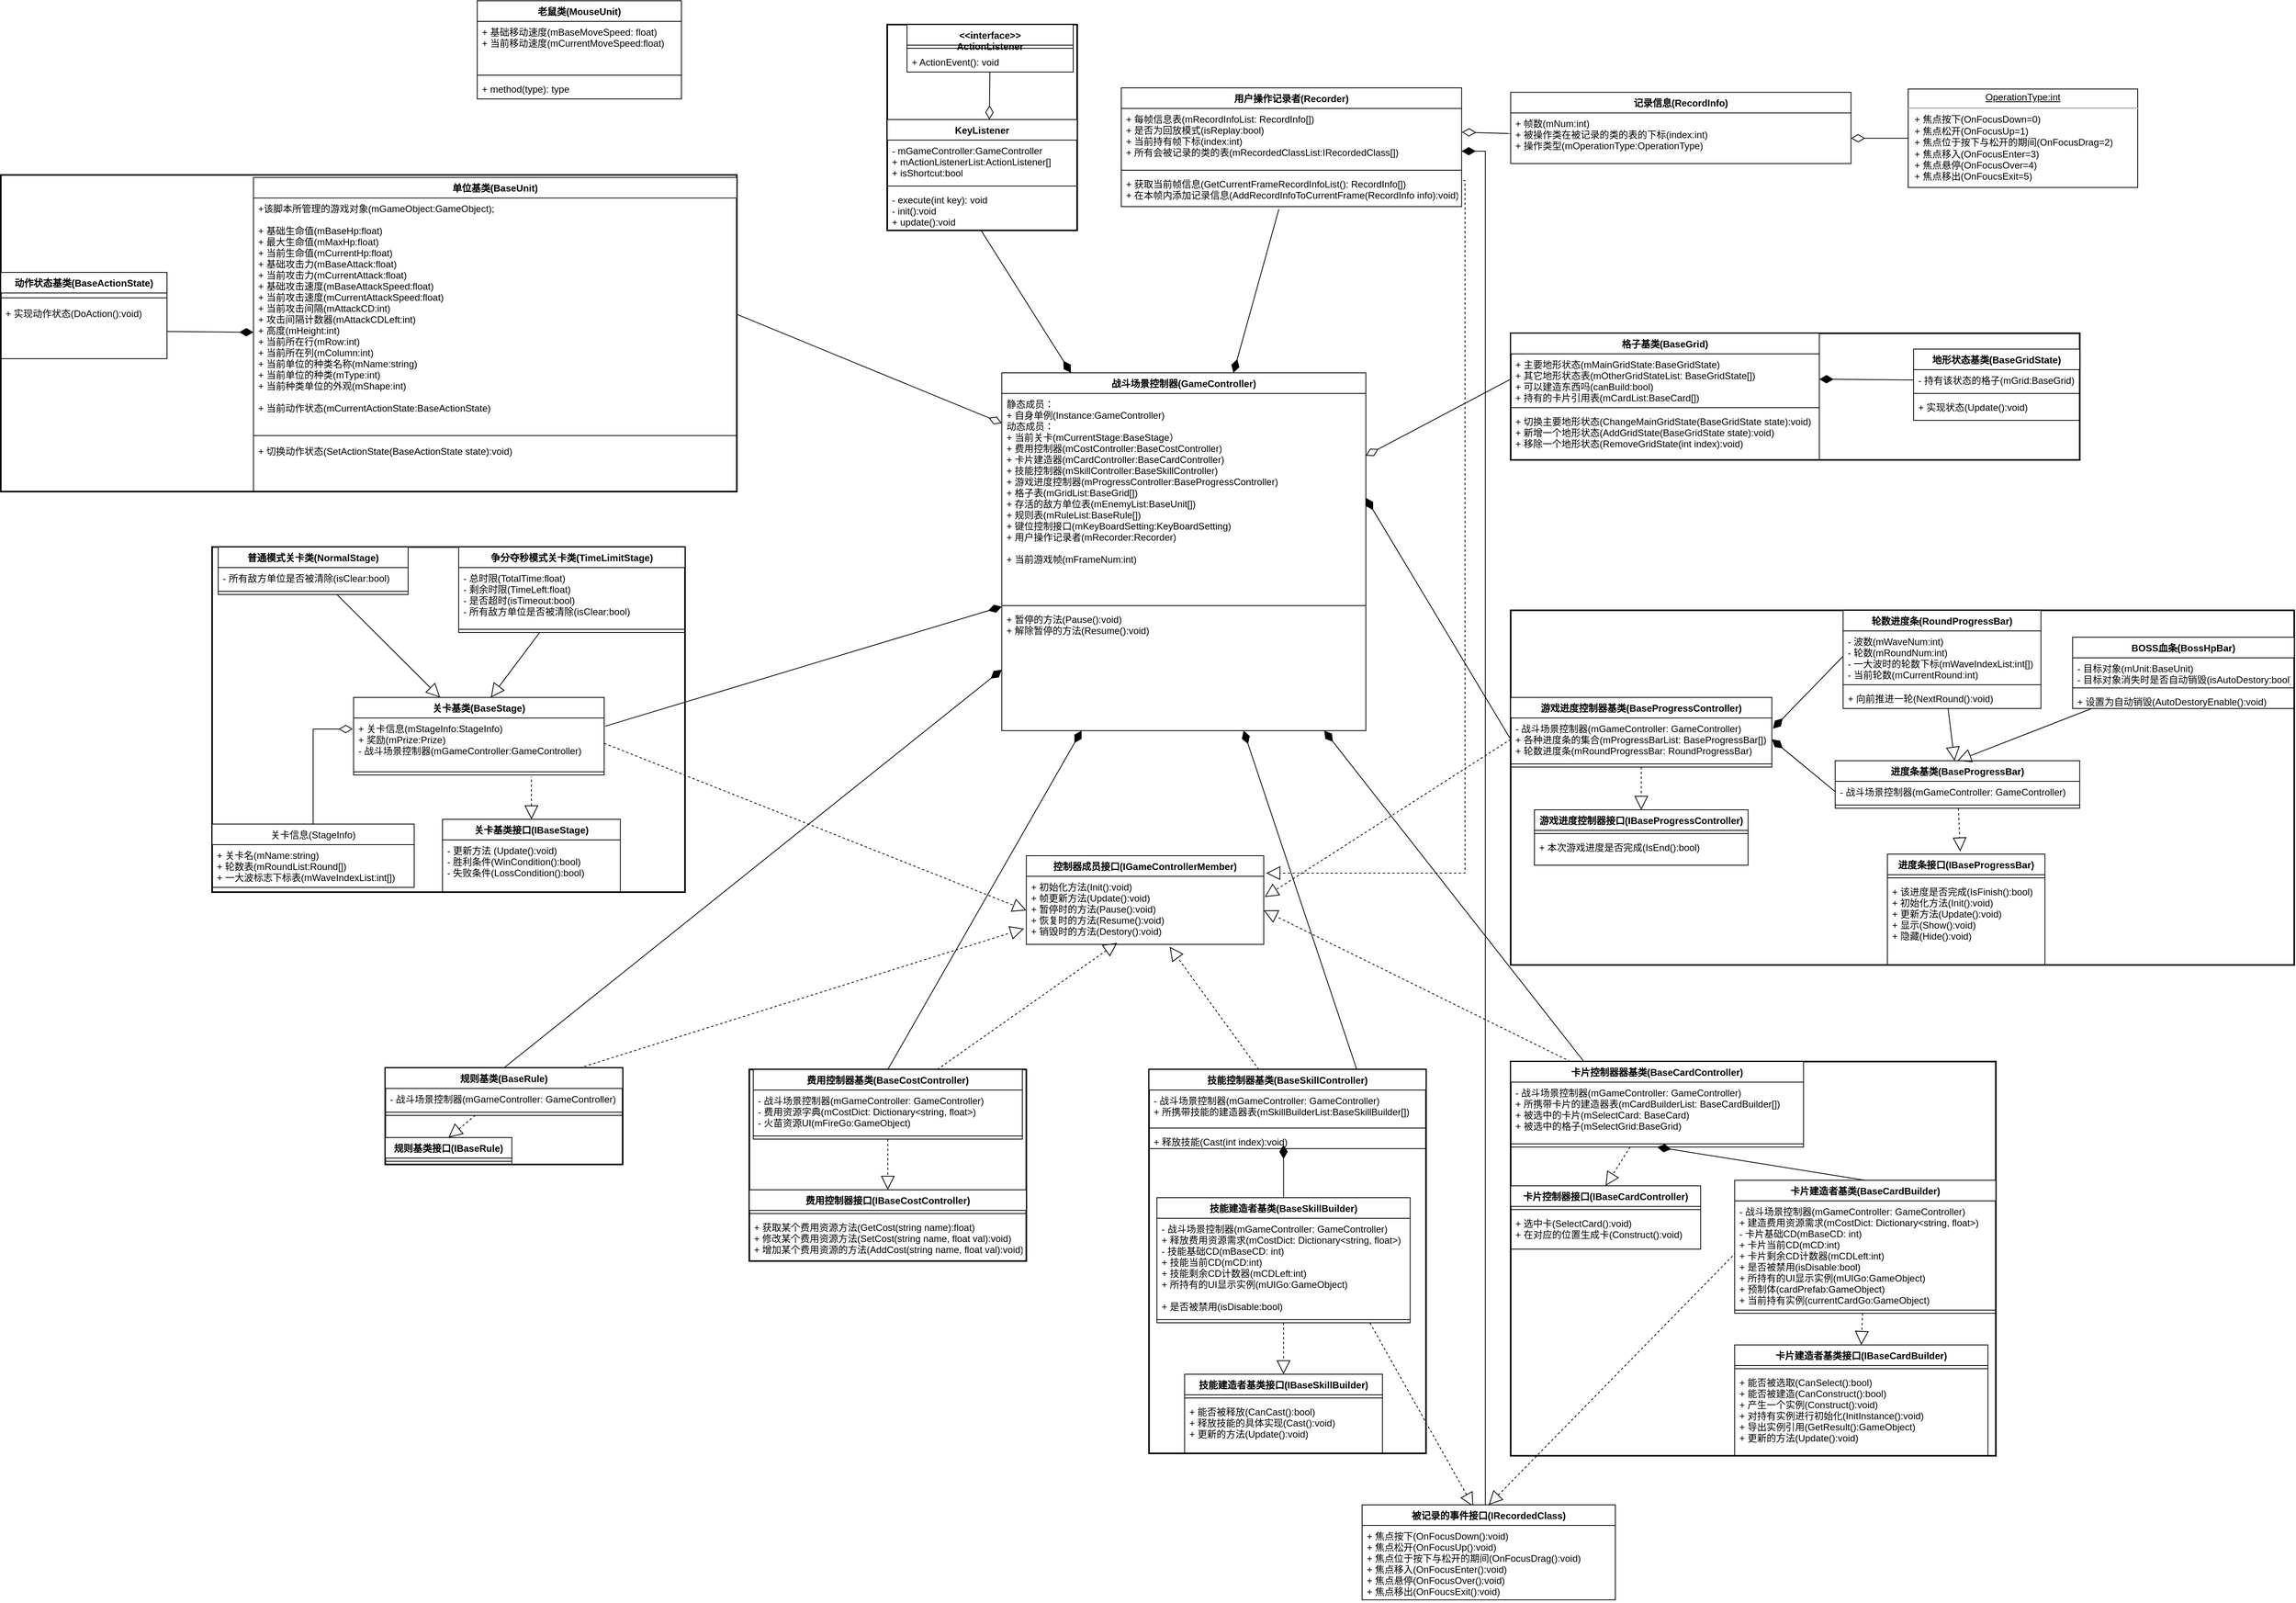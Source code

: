 <mxfile version="16.1.2" type="device"><diagram id="C5RBs43oDa-KdzZeNtuy" name="Page-1"><mxGraphModel dx="2249" dy="2034" grid="1" gridSize="10" guides="1" tooltips="1" connect="1" arrows="1" fold="1" page="1" pageScale="1" pageWidth="827" pageHeight="1169" math="0" shadow="0"><root><mxCell id="WIyWlLk6GJQsqaUBKTNV-0"/><mxCell id="WIyWlLk6GJQsqaUBKTNV-1" parent="WIyWlLk6GJQsqaUBKTNV-0"/><mxCell id="E3Gb5ma0BB44nF95XWZp-187" style="edgeStyle=none;rounded=0;orthogonalLoop=1;jettySize=auto;html=1;entryX=0;entryY=0.5;entryDx=0;entryDy=0;startArrow=diamondThin;startFill=0;endArrow=none;endFill=0;startSize=15;endSize=15;sourcePerimeterSpacing=0;strokeWidth=1;" parent="WIyWlLk6GJQsqaUBKTNV-1" source="E3Gb5ma0BB44nF95XWZp-42" target="E3Gb5ma0BB44nF95XWZp-146" edge="1"><mxGeometry relative="1" as="geometry"/></mxCell><mxCell id="E3Gb5ma0BB44nF95XWZp-190" style="edgeStyle=none;rounded=0;orthogonalLoop=1;jettySize=auto;html=1;entryX=1.004;entryY=0.163;entryDx=0;entryDy=0;entryPerimeter=0;startArrow=diamondThin;startFill=1;endArrow=none;endFill=0;startSize=15;endSize=15;sourcePerimeterSpacing=0;strokeWidth=1;" parent="WIyWlLk6GJQsqaUBKTNV-1" source="E3Gb5ma0BB44nF95XWZp-42" target="E3Gb5ma0BB44nF95XWZp-65" edge="1"><mxGeometry relative="1" as="geometry"/></mxCell><mxCell id="E3Gb5ma0BB44nF95XWZp-191" style="edgeStyle=none;rounded=0;orthogonalLoop=1;jettySize=auto;html=1;entryX=0.5;entryY=0;entryDx=0;entryDy=0;startArrow=diamondThin;startFill=1;endArrow=none;endFill=0;startSize=15;endSize=15;sourcePerimeterSpacing=0;strokeWidth=1;" parent="WIyWlLk6GJQsqaUBKTNV-1" source="E3Gb5ma0BB44nF95XWZp-42" target="E3Gb5ma0BB44nF95XWZp-88" edge="1"><mxGeometry relative="1" as="geometry"/></mxCell><mxCell id="E3Gb5ma0BB44nF95XWZp-192" style="edgeStyle=none;rounded=0;orthogonalLoop=1;jettySize=auto;html=1;entryX=0.75;entryY=0;entryDx=0;entryDy=0;startArrow=diamondThin;startFill=1;endArrow=none;endFill=0;startSize=15;endSize=15;sourcePerimeterSpacing=0;strokeWidth=1;" parent="WIyWlLk6GJQsqaUBKTNV-1" source="E3Gb5ma0BB44nF95XWZp-42" target="E3Gb5ma0BB44nF95XWZp-108" edge="1"><mxGeometry relative="1" as="geometry"/></mxCell><mxCell id="E3Gb5ma0BB44nF95XWZp-194" style="edgeStyle=none;rounded=0;orthogonalLoop=1;jettySize=auto;html=1;entryX=0.25;entryY=0;entryDx=0;entryDy=0;startArrow=diamondThin;startFill=1;endArrow=none;endFill=0;startSize=15;endSize=15;sourcePerimeterSpacing=0;strokeWidth=1;" parent="WIyWlLk6GJQsqaUBKTNV-1" source="E3Gb5ma0BB44nF95XWZp-42" target="E3Gb5ma0BB44nF95XWZp-96" edge="1"><mxGeometry relative="1" as="geometry"/></mxCell><mxCell id="E3Gb5ma0BB44nF95XWZp-196" style="edgeStyle=none;rounded=0;orthogonalLoop=1;jettySize=auto;html=1;entryX=0.496;entryY=1.014;entryDx=0;entryDy=0;entryPerimeter=0;startArrow=diamondThin;startFill=1;endArrow=none;endFill=0;startSize=15;endSize=15;sourcePerimeterSpacing=0;strokeWidth=1;" parent="WIyWlLk6GJQsqaUBKTNV-1" source="E3Gb5ma0BB44nF95XWZp-42" target="E3Gb5ma0BB44nF95XWZp-31" edge="1"><mxGeometry relative="1" as="geometry"/></mxCell><mxCell id="KKIOB1K-VLe4IVOSR_VB-4" style="rounded=0;orthogonalLoop=1;jettySize=auto;html=1;entryX=0.463;entryY=1.077;entryDx=0;entryDy=0;entryPerimeter=0;endArrow=none;endFill=0;startArrow=diamondThin;startFill=1;endSize=15;startSize=15;" parent="WIyWlLk6GJQsqaUBKTNV-1" source="E3Gb5ma0BB44nF95XWZp-42" target="KKIOB1K-VLe4IVOSR_VB-3" edge="1"><mxGeometry relative="1" as="geometry"/></mxCell><mxCell id="E3Gb5ma0BB44nF95XWZp-42" value="战斗场景控制器(GameController)" style="swimlane;fontStyle=1;align=center;verticalAlign=top;childLayout=stackLayout;horizontal=1;startSize=26;horizontalStack=0;resizeParent=1;resizeParentMax=0;resizeLast=0;collapsible=1;marginBottom=0;" parent="WIyWlLk6GJQsqaUBKTNV-1" vertex="1"><mxGeometry x="584.75" y="-450" width="460" height="452" as="geometry"/></mxCell><mxCell id="E3Gb5ma0BB44nF95XWZp-43" value="静态成员：&#10;+ 自身单例(Instance:GameController)&#10;动态成员：&#10;+ 当前关卡(mCurrentStage:BaseStage）&#10;+ 费用控制器(mCostController:BaseCostController)&#10;+ 卡片建造器(mCardController:BaseCardController)&#10;+ 技能控制器(mSkillController:BaseSkillController)&#10;+ 游戏进度控制器(mProgressController:BaseProgressController)&#10;+ 格子表(mGridList:BaseGrid[])&#10;+ 存活的敌方单位表(mEnemyList:BaseUnit[])&#10;+ 规则表(mRuleList:BaseRule[])&#10;+ 键位控制接口(mKeyBoardSetting:KeyBoardSetting)&#10;+ 用户操作记录者(mRecorder:Recorder)&#10;&#10;+ 当前游戏帧(mFrameNum:int)" style="text;strokeColor=none;fillColor=none;align=left;verticalAlign=top;spacingLeft=4;spacingRight=4;overflow=hidden;rotatable=0;points=[[0,0.5],[1,0.5]];portConstraint=eastwest;" parent="E3Gb5ma0BB44nF95XWZp-42" vertex="1"><mxGeometry y="26" width="460" height="264" as="geometry"/></mxCell><mxCell id="E3Gb5ma0BB44nF95XWZp-44" value="" style="line;strokeWidth=1;fillColor=none;align=left;verticalAlign=middle;spacingTop=-1;spacingLeft=3;spacingRight=3;rotatable=0;labelPosition=right;points=[];portConstraint=eastwest;" parent="E3Gb5ma0BB44nF95XWZp-42" vertex="1"><mxGeometry y="290" width="460" height="8" as="geometry"/></mxCell><mxCell id="E3Gb5ma0BB44nF95XWZp-45" value="+ 暂停的方法(Pause():void)&#10;+ 解除暂停的方法(Resume():void)" style="text;strokeColor=none;fillColor=none;align=left;verticalAlign=top;spacingLeft=4;spacingRight=4;overflow=hidden;rotatable=0;points=[[0,0.5],[1,0.5]];portConstraint=eastwest;" parent="E3Gb5ma0BB44nF95XWZp-42" vertex="1"><mxGeometry y="298" width="460" height="154" as="geometry"/></mxCell><mxCell id="E3Gb5ma0BB44nF95XWZp-46" value="控制器成员接口(IGameControllerMember)" style="swimlane;fontStyle=1;align=center;verticalAlign=top;childLayout=stackLayout;horizontal=1;startSize=26;horizontalStack=0;resizeParent=1;resizeParentMax=0;resizeLast=0;collapsible=1;marginBottom=0;" parent="WIyWlLk6GJQsqaUBKTNV-1" vertex="1"><mxGeometry x="615.75" y="160" width="300" height="112" as="geometry"/></mxCell><mxCell id="E3Gb5ma0BB44nF95XWZp-49" value="+ 初始化方法(Init():void)&#10;+ 帧更新方法(Update():void)&#10;+ 暂停时的方法(Pause():void)&#10;+ 恢复时的方法(Resume():void)&#10;+ 销毁时的方法(Destory():void)" style="text;strokeColor=none;fillColor=none;align=left;verticalAlign=top;spacingLeft=4;spacingRight=4;overflow=hidden;rotatable=0;points=[[0,0.5],[1,0.5]];portConstraint=eastwest;" parent="E3Gb5ma0BB44nF95XWZp-46" vertex="1"><mxGeometry y="26" width="300" height="86" as="geometry"/></mxCell><mxCell id="E3Gb5ma0BB44nF95XWZp-203" style="edgeStyle=none;rounded=0;orthogonalLoop=1;jettySize=auto;html=1;entryX=-0.01;entryY=0.769;entryDx=0;entryDy=0;entryPerimeter=0;dashed=1;startArrow=none;startFill=0;endArrow=block;endFill=0;startSize=15;endSize=15;sourcePerimeterSpacing=0;strokeWidth=1;" parent="WIyWlLk6GJQsqaUBKTNV-1" source="E3Gb5ma0BB44nF95XWZp-80" target="E3Gb5ma0BB44nF95XWZp-49" edge="1"><mxGeometry relative="1" as="geometry"/></mxCell><mxCell id="E3Gb5ma0BB44nF95XWZp-199" style="edgeStyle=none;rounded=0;orthogonalLoop=1;jettySize=auto;html=1;entryX=0.383;entryY=0.977;entryDx=0;entryDy=0;entryPerimeter=0;dashed=1;startArrow=none;startFill=0;endArrow=block;endFill=0;startSize=15;endSize=15;sourcePerimeterSpacing=0;strokeWidth=1;" parent="WIyWlLk6GJQsqaUBKTNV-1" source="E3Gb5ma0BB44nF95XWZp-88" target="E3Gb5ma0BB44nF95XWZp-49" edge="1"><mxGeometry relative="1" as="geometry"/></mxCell><mxCell id="E3Gb5ma0BB44nF95XWZp-201" style="edgeStyle=none;rounded=0;orthogonalLoop=1;jettySize=auto;html=1;entryX=1;entryY=0.5;entryDx=0;entryDy=0;dashed=1;startArrow=none;startFill=0;endArrow=block;endFill=0;startSize=15;endSize=15;sourcePerimeterSpacing=0;strokeWidth=1;" parent="WIyWlLk6GJQsqaUBKTNV-1" source="E3Gb5ma0BB44nF95XWZp-96" target="E3Gb5ma0BB44nF95XWZp-49" edge="1"><mxGeometry relative="1" as="geometry"/></mxCell><mxCell id="E3Gb5ma0BB44nF95XWZp-200" style="edgeStyle=none;rounded=0;orthogonalLoop=1;jettySize=auto;html=1;entryX=0.604;entryY=1.035;entryDx=0;entryDy=0;entryPerimeter=0;dashed=1;startArrow=none;startFill=0;endArrow=block;endFill=0;startSize=15;endSize=15;sourcePerimeterSpacing=0;strokeWidth=1;" parent="WIyWlLk6GJQsqaUBKTNV-1" source="E3Gb5ma0BB44nF95XWZp-108" target="E3Gb5ma0BB44nF95XWZp-49" edge="1"><mxGeometry relative="1" as="geometry"/></mxCell><mxCell id="E3Gb5ma0BB44nF95XWZp-202" style="edgeStyle=none;rounded=0;orthogonalLoop=1;jettySize=auto;html=1;entryX=1.004;entryY=0.304;entryDx=0;entryDy=0;entryPerimeter=0;dashed=1;startArrow=none;startFill=0;endArrow=block;endFill=0;startSize=15;endSize=15;sourcePerimeterSpacing=0;strokeWidth=1;exitX=0;exitY=0.5;exitDx=0;exitDy=0;" parent="WIyWlLk6GJQsqaUBKTNV-1" source="E3Gb5ma0BB44nF95XWZp-125" target="E3Gb5ma0BB44nF95XWZp-49" edge="1"><mxGeometry relative="1" as="geometry"/></mxCell><mxCell id="E3Gb5ma0BB44nF95XWZp-189" style="edgeStyle=none;rounded=0;orthogonalLoop=1;jettySize=auto;html=1;entryX=1;entryY=0.5;entryDx=0;entryDy=0;startArrow=diamondThin;startFill=0;endArrow=none;endFill=0;startSize=15;endSize=15;sourcePerimeterSpacing=0;strokeWidth=1;" parent="WIyWlLk6GJQsqaUBKTNV-1" source="E3Gb5ma0BB44nF95XWZp-43" target="E3Gb5ma0BB44nF95XWZp-154" edge="1"><mxGeometry relative="1" as="geometry"/></mxCell><mxCell id="E3Gb5ma0BB44nF95XWZp-195" style="edgeStyle=none;rounded=0;orthogonalLoop=1;jettySize=auto;html=1;entryX=0;entryY=0.5;entryDx=0;entryDy=0;startArrow=diamondThin;startFill=1;endArrow=none;endFill=0;startSize=15;endSize=15;sourcePerimeterSpacing=0;strokeWidth=1;exitX=1;exitY=0.5;exitDx=0;exitDy=0;" parent="WIyWlLk6GJQsqaUBKTNV-1" source="E3Gb5ma0BB44nF95XWZp-43" target="E3Gb5ma0BB44nF95XWZp-125" edge="1"><mxGeometry relative="1" as="geometry"/></mxCell><mxCell id="E3Gb5ma0BB44nF95XWZp-197" style="edgeStyle=none;rounded=0;orthogonalLoop=1;jettySize=auto;html=1;entryX=0.5;entryY=0;entryDx=0;entryDy=0;startArrow=diamondThin;startFill=1;endArrow=none;endFill=0;startSize=15;endSize=15;sourcePerimeterSpacing=0;strokeWidth=1;exitX=0;exitY=0.5;exitDx=0;exitDy=0;" parent="WIyWlLk6GJQsqaUBKTNV-1" source="E3Gb5ma0BB44nF95XWZp-45" target="E3Gb5ma0BB44nF95XWZp-80" edge="1"><mxGeometry relative="1" as="geometry"/></mxCell><mxCell id="E3Gb5ma0BB44nF95XWZp-198" style="edgeStyle=none;rounded=0;orthogonalLoop=1;jettySize=auto;html=1;entryX=0;entryY=0.5;entryDx=0;entryDy=0;startArrow=none;startFill=0;endArrow=block;endFill=0;startSize=15;endSize=15;sourcePerimeterSpacing=0;strokeWidth=1;dashed=1;exitX=1;exitY=0.5;exitDx=0;exitDy=0;" parent="WIyWlLk6GJQsqaUBKTNV-1" source="E3Gb5ma0BB44nF95XWZp-65" target="E3Gb5ma0BB44nF95XWZp-49" edge="1"><mxGeometry relative="1" as="geometry"/></mxCell><mxCell id="E3Gb5ma0BB44nF95XWZp-205" value="" style="group;direction=east;labelBorderColor=none;labelBackgroundColor=none;rounded=0;perimeterSpacing=0;strokeWidth=2;strokeColor=default;" parent="WIyWlLk6GJQsqaUBKTNV-1" vertex="1" connectable="0"><mxGeometry x="-413" y="-230" width="597.5" height="436" as="geometry"/></mxCell><mxCell id="E3Gb5ma0BB44nF95XWZp-163" value="" style="edgeStyle=orthogonalEdgeStyle;rounded=0;orthogonalLoop=1;jettySize=auto;html=1;startArrow=block;startFill=0;endArrow=none;endFill=0;startSize=15;sourcePerimeterSpacing=0;strokeWidth=1;dashed=1;" parent="E3Gb5ma0BB44nF95XWZp-205" source="E3Gb5ma0BB44nF95XWZp-56" edge="1"><mxGeometry relative="1" as="geometry"><mxPoint x="403.44" y="290" as="targetPoint"/></mxGeometry></mxCell><mxCell id="E3Gb5ma0BB44nF95XWZp-56" value="关卡基类接口(IBaseStage)" style="swimlane;fontStyle=1;align=center;verticalAlign=top;childLayout=stackLayout;horizontal=1;startSize=26;horizontalStack=0;resizeParent=1;resizeParentMax=0;resizeLast=0;collapsible=1;marginBottom=0;" parent="E3Gb5ma0BB44nF95XWZp-205" vertex="1"><mxGeometry x="291.09" y="344" width="224.701" height="92" as="geometry"/></mxCell><mxCell id="E3Gb5ma0BB44nF95XWZp-59" value="- 更新方法 (Update():void)&#10;- 胜利条件(WinCondition():bool)&#10;- 失败条件(LossCondition():bool)" style="text;align=left;verticalAlign=top;spacingLeft=4;spacingRight=4;overflow=hidden;rotatable=0;points=[[0,0.5],[1,0.5]];portConstraint=eastwest;" parent="E3Gb5ma0BB44nF95XWZp-56" vertex="1"><mxGeometry y="26" width="224.701" height="66" as="geometry"/></mxCell><mxCell id="E3Gb5ma0BB44nF95XWZp-60" value="关卡信息(StageInfo)" style="swimlane;fontStyle=0;childLayout=stackLayout;horizontal=1;startSize=26;horizontalStack=0;resizeParent=1;resizeParentMax=0;resizeLast=0;collapsible=1;marginBottom=0;" parent="E3Gb5ma0BB44nF95XWZp-205" vertex="1"><mxGeometry y="350" width="255.342" height="80" as="geometry"/></mxCell><mxCell id="E3Gb5ma0BB44nF95XWZp-62" value="+ 关卡名(mName:string)&#10;+ 轮数表(mRoundList:Round[])&#10;+ 一大波标志下标表(mWaveIndexList:int[])" style="text;align=left;verticalAlign=top;spacingLeft=4;spacingRight=4;overflow=hidden;rotatable=0;points=[[0,0.5],[1,0.5]];portConstraint=eastwest;" parent="E3Gb5ma0BB44nF95XWZp-60" vertex="1"><mxGeometry y="26" width="255.342" height="54" as="geometry"/></mxCell><mxCell id="E3Gb5ma0BB44nF95XWZp-64" value="关卡基类(BaseStage)" style="swimlane;fontStyle=1;align=center;verticalAlign=top;childLayout=stackLayout;horizontal=1;startSize=26;horizontalStack=0;resizeParent=1;resizeParentMax=0;resizeLast=0;collapsible=1;marginBottom=0;" parent="E3Gb5ma0BB44nF95XWZp-205" vertex="1"><mxGeometry x="178.739" y="190" width="316.624" height="98" as="geometry"/></mxCell><mxCell id="E3Gb5ma0BB44nF95XWZp-65" value="+ 关卡信息(mStageInfo:StageInfo)&#10;+ 奖励(mPrize:Prize)&#10;- 战斗场景控制器(mGameController:GameController)" style="text;align=left;verticalAlign=top;spacingLeft=4;spacingRight=4;overflow=hidden;rotatable=0;points=[[0,0.5],[1,0.5]];portConstraint=eastwest;" parent="E3Gb5ma0BB44nF95XWZp-64" vertex="1"><mxGeometry y="26" width="316.624" height="64" as="geometry"/></mxCell><mxCell id="E3Gb5ma0BB44nF95XWZp-66" value="" style="line;strokeWidth=1;align=left;verticalAlign=middle;spacingTop=-1;spacingLeft=3;spacingRight=3;rotatable=0;labelPosition=right;points=[];portConstraint=eastwest;" parent="E3Gb5ma0BB44nF95XWZp-64" vertex="1"><mxGeometry y="90" width="316.624" height="8" as="geometry"/></mxCell><mxCell id="E3Gb5ma0BB44nF95XWZp-161" value="" style="edgeStyle=orthogonalEdgeStyle;rounded=0;orthogonalLoop=1;jettySize=auto;html=1;startArrow=none;startFill=0;endArrow=diamondThin;endFill=0;startSize=15;sourcePerimeterSpacing=0;strokeWidth=1;entryX=-0.003;entryY=0.228;entryDx=0;entryDy=0;entryPerimeter=0;endSize=15;" parent="E3Gb5ma0BB44nF95XWZp-205" source="E3Gb5ma0BB44nF95XWZp-60" target="E3Gb5ma0BB44nF95XWZp-65" edge="1"><mxGeometry relative="1" as="geometry"><mxPoint x="331.944" y="290" as="targetPoint"/><Array as="points"><mxPoint x="127.671" y="230"/><mxPoint x="177.718" y="230"/></Array></mxGeometry></mxCell><mxCell id="E3Gb5ma0BB44nF95XWZp-164" style="rounded=0;orthogonalLoop=1;jettySize=auto;html=1;startArrow=none;startFill=0;endArrow=block;endFill=0;startSize=15;endSize=15;sourcePerimeterSpacing=0;strokeWidth=1;" parent="E3Gb5ma0BB44nF95XWZp-205" source="E3Gb5ma0BB44nF95XWZp-68" target="E3Gb5ma0BB44nF95XWZp-64" edge="1"><mxGeometry relative="1" as="geometry"/></mxCell><mxCell id="E3Gb5ma0BB44nF95XWZp-68" value="普通模式关卡类(NormalStage)" style="swimlane;fontStyle=1;align=center;verticalAlign=top;childLayout=stackLayout;horizontal=1;startSize=26;horizontalStack=0;resizeParent=1;resizeParentMax=0;resizeLast=0;collapsible=1;marginBottom=0;" parent="E3Gb5ma0BB44nF95XWZp-205" vertex="1"><mxGeometry x="7.66" width="240.021" height="60" as="geometry"/></mxCell><mxCell id="E3Gb5ma0BB44nF95XWZp-69" value="- 所有敌方单位是否被清除(isClear:bool)" style="text;align=left;verticalAlign=top;spacingLeft=4;spacingRight=4;overflow=hidden;rotatable=0;points=[[0,0.5],[1,0.5]];portConstraint=eastwest;" parent="E3Gb5ma0BB44nF95XWZp-68" vertex="1"><mxGeometry y="26" width="240.021" height="26" as="geometry"/></mxCell><mxCell id="E3Gb5ma0BB44nF95XWZp-70" value="" style="line;strokeWidth=1;align=left;verticalAlign=middle;spacingTop=-1;spacingLeft=3;spacingRight=3;rotatable=0;labelPosition=right;points=[];portConstraint=eastwest;" parent="E3Gb5ma0BB44nF95XWZp-68" vertex="1"><mxGeometry y="52" width="240.021" height="8" as="geometry"/></mxCell><mxCell id="E3Gb5ma0BB44nF95XWZp-165" style="edgeStyle=none;rounded=0;orthogonalLoop=1;jettySize=auto;html=1;entryX=0.548;entryY=0;entryDx=0;entryDy=0;entryPerimeter=0;startArrow=none;startFill=0;endArrow=block;endFill=0;startSize=15;endSize=15;sourcePerimeterSpacing=0;strokeWidth=1;" parent="E3Gb5ma0BB44nF95XWZp-205" source="E3Gb5ma0BB44nF95XWZp-72" target="E3Gb5ma0BB44nF95XWZp-64" edge="1"><mxGeometry relative="1" as="geometry"/></mxCell><mxCell id="E3Gb5ma0BB44nF95XWZp-72" value="争分夺秒模式关卡类(TimeLimitStage)" style="swimlane;fontStyle=1;align=center;verticalAlign=top;childLayout=stackLayout;horizontal=1;startSize=26;horizontalStack=0;resizeParent=1;resizeParentMax=0;resizeLast=0;collapsible=1;marginBottom=0;" parent="E3Gb5ma0BB44nF95XWZp-205" vertex="1"><mxGeometry x="311.517" width="285.983" height="108" as="geometry"/></mxCell><mxCell id="E3Gb5ma0BB44nF95XWZp-73" value="- 总时限(TotalTime:float)&#10;- 剩余时限(TimeLeft:float)&#10;- 是否超时(isTimeout:bool)&#10;- 所有敌方单位是否被清除(isClear:bool)" style="text;align=left;verticalAlign=top;spacingLeft=4;spacingRight=4;overflow=hidden;rotatable=0;points=[[0,0.5],[1,0.5]];portConstraint=eastwest;" parent="E3Gb5ma0BB44nF95XWZp-72" vertex="1"><mxGeometry y="26" width="285.983" height="74" as="geometry"/></mxCell><mxCell id="E3Gb5ma0BB44nF95XWZp-74" value="" style="line;strokeWidth=1;align=left;verticalAlign=middle;spacingTop=-1;spacingLeft=3;spacingRight=3;rotatable=0;labelPosition=right;points=[];portConstraint=eastwest;" parent="E3Gb5ma0BB44nF95XWZp-72" vertex="1"><mxGeometry y="100" width="285.983" height="8" as="geometry"/></mxCell><mxCell id="E3Gb5ma0BB44nF95XWZp-207" value="" style="group;strokeColor=default;strokeWidth=2;" parent="WIyWlLk6GJQsqaUBKTNV-1" vertex="1" connectable="0"><mxGeometry x="-194.25" y="428" width="300" height="122" as="geometry"/></mxCell><mxCell id="E3Gb5ma0BB44nF95XWZp-76" value="规则基类接口(IBaseRule)" style="swimlane;fontStyle=1;align=center;verticalAlign=top;childLayout=stackLayout;horizontal=1;startSize=26;horizontalStack=0;resizeParent=1;resizeParentMax=0;resizeLast=0;collapsible=1;marginBottom=0;" parent="E3Gb5ma0BB44nF95XWZp-207" vertex="1"><mxGeometry y="88" width="160" height="34" as="geometry"/></mxCell><mxCell id="E3Gb5ma0BB44nF95XWZp-78" value="" style="line;strokeWidth=1;fillColor=none;align=left;verticalAlign=middle;spacingTop=-1;spacingLeft=3;spacingRight=3;rotatable=0;labelPosition=right;points=[];portConstraint=eastwest;" parent="E3Gb5ma0BB44nF95XWZp-76" vertex="1"><mxGeometry y="26" width="160" height="8" as="geometry"/></mxCell><mxCell id="E3Gb5ma0BB44nF95XWZp-167" value="" style="edgeStyle=none;rounded=0;orthogonalLoop=1;jettySize=auto;html=1;startArrow=none;startFill=0;endArrow=block;endFill=0;startSize=15;endSize=15;sourcePerimeterSpacing=0;strokeWidth=1;entryX=0.5;entryY=0;entryDx=0;entryDy=0;dashed=1;" parent="E3Gb5ma0BB44nF95XWZp-207" source="E3Gb5ma0BB44nF95XWZp-80" target="E3Gb5ma0BB44nF95XWZp-76" edge="1"><mxGeometry relative="1" as="geometry"/></mxCell><mxCell id="E3Gb5ma0BB44nF95XWZp-80" value="规则基类(BaseRule)" style="swimlane;fontStyle=1;align=center;verticalAlign=top;childLayout=stackLayout;horizontal=1;startSize=26;horizontalStack=0;resizeParent=1;resizeParentMax=0;resizeLast=0;collapsible=1;marginBottom=0;" parent="E3Gb5ma0BB44nF95XWZp-207" vertex="1"><mxGeometry width="300" height="60" as="geometry"/></mxCell><mxCell id="E3Gb5ma0BB44nF95XWZp-81" value="- 战斗场景控制器(mGameController: GameController)" style="text;strokeColor=none;fillColor=none;align=left;verticalAlign=top;spacingLeft=4;spacingRight=4;overflow=hidden;rotatable=0;points=[[0,0.5],[1,0.5]];portConstraint=eastwest;" parent="E3Gb5ma0BB44nF95XWZp-80" vertex="1"><mxGeometry y="26" width="300" height="26" as="geometry"/></mxCell><mxCell id="E3Gb5ma0BB44nF95XWZp-82" value="" style="line;strokeWidth=1;fillColor=none;align=left;verticalAlign=middle;spacingTop=-1;spacingLeft=3;spacingRight=3;rotatable=0;labelPosition=right;points=[];portConstraint=eastwest;" parent="E3Gb5ma0BB44nF95XWZp-80" vertex="1"><mxGeometry y="52" width="300" height="8" as="geometry"/></mxCell><mxCell id="E3Gb5ma0BB44nF95XWZp-208" value="" style="group;strokeColor=default;strokeWidth=2;" parent="WIyWlLk6GJQsqaUBKTNV-1" vertex="1" connectable="0"><mxGeometry x="265.75" y="430" width="350" height="242" as="geometry"/></mxCell><mxCell id="E3Gb5ma0BB44nF95XWZp-84" value="费用控制器接口(IBaseCostController)" style="swimlane;fontStyle=1;align=center;verticalAlign=top;childLayout=stackLayout;horizontal=1;startSize=26;horizontalStack=0;resizeParent=1;resizeParentMax=0;resizeLast=0;collapsible=1;marginBottom=0;" parent="E3Gb5ma0BB44nF95XWZp-208" vertex="1"><mxGeometry y="152" width="350" height="90" as="geometry"/></mxCell><mxCell id="E3Gb5ma0BB44nF95XWZp-86" value="" style="line;strokeWidth=1;fillColor=none;align=left;verticalAlign=middle;spacingTop=-1;spacingLeft=3;spacingRight=3;rotatable=0;labelPosition=right;points=[];portConstraint=eastwest;" parent="E3Gb5ma0BB44nF95XWZp-84" vertex="1"><mxGeometry y="26" width="350" height="8" as="geometry"/></mxCell><mxCell id="E3Gb5ma0BB44nF95XWZp-87" value="+ 获取某个费用资源方法(GetCost(string name):float)&#10;+ 修改某个费用资源方法(SetCost(string name, float val):void)&#10;+ 增加某个费用资源的方法(AddCost(string name, float val):void)" style="text;strokeColor=none;fillColor=none;align=left;verticalAlign=top;spacingLeft=4;spacingRight=4;overflow=hidden;rotatable=0;points=[[0,0.5],[1,0.5]];portConstraint=eastwest;" parent="E3Gb5ma0BB44nF95XWZp-84" vertex="1"><mxGeometry y="34" width="350" height="56" as="geometry"/></mxCell><mxCell id="E3Gb5ma0BB44nF95XWZp-168" value="" style="edgeStyle=none;rounded=0;orthogonalLoop=1;jettySize=auto;html=1;dashed=1;startArrow=none;startFill=0;endArrow=block;endFill=0;startSize=15;endSize=15;sourcePerimeterSpacing=0;strokeWidth=1;entryX=0.5;entryY=0;entryDx=0;entryDy=0;" parent="E3Gb5ma0BB44nF95XWZp-208" source="E3Gb5ma0BB44nF95XWZp-88" target="E3Gb5ma0BB44nF95XWZp-84" edge="1"><mxGeometry relative="1" as="geometry"><mxPoint x="175" y="150" as="targetPoint"/></mxGeometry></mxCell><mxCell id="E3Gb5ma0BB44nF95XWZp-88" value="费用控制器基类(BaseCostController)" style="swimlane;fontStyle=1;align=center;verticalAlign=top;childLayout=stackLayout;horizontal=1;startSize=26;horizontalStack=0;resizeParent=1;resizeParentMax=0;resizeLast=0;collapsible=1;marginBottom=0;" parent="E3Gb5ma0BB44nF95XWZp-208" vertex="1"><mxGeometry x="5" width="340" height="88" as="geometry"/></mxCell><mxCell id="E3Gb5ma0BB44nF95XWZp-89" value="- 战斗场景控制器(mGameController: GameController)&#10;- 费用资源字典(mCostDict: Dictionary&lt;string, float&gt;)&#10;- 火苗资源UI(mFireGo:GameObject)" style="text;strokeColor=none;fillColor=none;align=left;verticalAlign=top;spacingLeft=4;spacingRight=4;overflow=hidden;rotatable=0;points=[[0,0.5],[1,0.5]];portConstraint=eastwest;" parent="E3Gb5ma0BB44nF95XWZp-88" vertex="1"><mxGeometry y="26" width="340" height="54" as="geometry"/></mxCell><mxCell id="E3Gb5ma0BB44nF95XWZp-90" value="" style="line;strokeWidth=1;fillColor=none;align=left;verticalAlign=middle;spacingTop=-1;spacingLeft=3;spacingRight=3;rotatable=0;labelPosition=right;points=[];portConstraint=eastwest;" parent="E3Gb5ma0BB44nF95XWZp-88" vertex="1"><mxGeometry y="80" width="340" height="8" as="geometry"/></mxCell><mxCell id="E3Gb5ma0BB44nF95XWZp-209" value="" style="group;strokeColor=default;strokeWidth=2;" parent="WIyWlLk6GJQsqaUBKTNV-1" vertex="1" connectable="0"><mxGeometry x="770.75" y="430" width="350" height="485" as="geometry"/></mxCell><mxCell id="E3Gb5ma0BB44nF95XWZp-176" value="" style="edgeStyle=none;rounded=0;orthogonalLoop=1;jettySize=auto;html=1;startArrow=diamondThin;startFill=1;endArrow=none;endFill=0;startSize=15;endSize=15;sourcePerimeterSpacing=0;strokeWidth=1;entryX=0.5;entryY=0;entryDx=0;entryDy=0;" parent="E3Gb5ma0BB44nF95XWZp-209" target="E3Gb5ma0BB44nF95XWZp-112" edge="1"><mxGeometry relative="1" as="geometry"><mxPoint x="170" y="95" as="sourcePoint"/></mxGeometry></mxCell><mxCell id="E3Gb5ma0BB44nF95XWZp-108" value="技能控制器基类(BaseSkillController)" style="swimlane;fontStyle=1;align=center;verticalAlign=top;childLayout=stackLayout;horizontal=1;startSize=26;horizontalStack=0;resizeParent=1;resizeParentMax=0;resizeLast=0;collapsible=1;marginBottom=0;" parent="E3Gb5ma0BB44nF95XWZp-209" vertex="1"><mxGeometry width="350" height="100" as="geometry"/></mxCell><mxCell id="E3Gb5ma0BB44nF95XWZp-109" value="- 战斗场景控制器(mGameController: GameController)&#10;+ 所携带技能的建造器表(mSkillBuilderList:BaseSkillBuilder[])" style="text;strokeColor=none;fillColor=none;align=left;verticalAlign=top;spacingLeft=4;spacingRight=4;overflow=hidden;rotatable=0;points=[[0,0.5],[1,0.5]];portConstraint=eastwest;" parent="E3Gb5ma0BB44nF95XWZp-108" vertex="1"><mxGeometry y="26" width="350" height="44" as="geometry"/></mxCell><mxCell id="E3Gb5ma0BB44nF95XWZp-110" value="" style="line;strokeWidth=1;fillColor=none;align=left;verticalAlign=middle;spacingTop=-1;spacingLeft=3;spacingRight=3;rotatable=0;labelPosition=right;points=[];portConstraint=eastwest;" parent="E3Gb5ma0BB44nF95XWZp-108" vertex="1"><mxGeometry y="70" width="350" height="8" as="geometry"/></mxCell><mxCell id="E3Gb5ma0BB44nF95XWZp-111" value="+ 释放技能(Cast(int index):void)" style="text;strokeColor=none;fillColor=none;align=left;verticalAlign=top;spacingLeft=4;spacingRight=4;overflow=hidden;rotatable=0;points=[[0,0.5],[1,0.5]];portConstraint=eastwest;" parent="E3Gb5ma0BB44nF95XWZp-108" vertex="1"><mxGeometry y="78" width="350" height="22" as="geometry"/></mxCell><mxCell id="E3Gb5ma0BB44nF95XWZp-112" value="技能建造者基类(BaseSkillBuilder)" style="swimlane;fontStyle=1;align=center;verticalAlign=top;childLayout=stackLayout;horizontal=1;startSize=26;horizontalStack=0;resizeParent=1;resizeParentMax=0;resizeLast=0;collapsible=1;marginBottom=0;" parent="E3Gb5ma0BB44nF95XWZp-209" vertex="1"><mxGeometry x="10" y="162" width="320" height="158" as="geometry"/></mxCell><mxCell id="E3Gb5ma0BB44nF95XWZp-113" value="- 战斗场景控制器(mGameController: GameController)&#10;+ 释放费用资源需求(mCostDict: Dictionary&lt;string, float&gt;)&#10;- 技能基础CD(mBaseCD: int)&#10;+ 技能当前CD(mCD:int)&#10;+ 技能剩余CD计数器(mCDLeft:int)&#10;+ 所持有的UI显示实例(mUIGo:GameObject)&#10;&#10;+ 是否被禁用(isDisable:bool)" style="text;strokeColor=none;fillColor=none;align=left;verticalAlign=top;spacingLeft=4;spacingRight=4;overflow=hidden;rotatable=0;points=[[0,0.5],[1,0.5]];portConstraint=eastwest;" parent="E3Gb5ma0BB44nF95XWZp-112" vertex="1"><mxGeometry y="26" width="320" height="124" as="geometry"/></mxCell><mxCell id="E3Gb5ma0BB44nF95XWZp-114" value="" style="line;strokeWidth=1;fillColor=none;align=left;verticalAlign=middle;spacingTop=-1;spacingLeft=3;spacingRight=3;rotatable=0;labelPosition=right;points=[];portConstraint=eastwest;" parent="E3Gb5ma0BB44nF95XWZp-112" vertex="1"><mxGeometry y="150" width="320" height="8" as="geometry"/></mxCell><mxCell id="E3Gb5ma0BB44nF95XWZp-116" value="技能建造者基类接口(IBaseSkillBuilder)" style="swimlane;fontStyle=1;align=center;verticalAlign=top;childLayout=stackLayout;horizontal=1;startSize=26;horizontalStack=0;resizeParent=1;resizeParentMax=0;resizeLast=0;collapsible=1;marginBottom=0;" parent="E3Gb5ma0BB44nF95XWZp-209" vertex="1"><mxGeometry x="45" y="385" width="250" height="100" as="geometry"/></mxCell><mxCell id="E3Gb5ma0BB44nF95XWZp-118" value="" style="line;strokeWidth=1;fillColor=none;align=left;verticalAlign=middle;spacingTop=-1;spacingLeft=3;spacingRight=3;rotatable=0;labelPosition=right;points=[];portConstraint=eastwest;" parent="E3Gb5ma0BB44nF95XWZp-116" vertex="1"><mxGeometry y="26" width="250" height="8" as="geometry"/></mxCell><mxCell id="E3Gb5ma0BB44nF95XWZp-119" value="+ 能否被释放(CanCast():bool)&#10;+ 释放技能的具体实现(Cast():void)&#10;+ 更新的方法(Update():void)" style="text;strokeColor=none;fillColor=none;align=left;verticalAlign=top;spacingLeft=4;spacingRight=4;overflow=hidden;rotatable=0;points=[[0,0.5],[1,0.5]];portConstraint=eastwest;" parent="E3Gb5ma0BB44nF95XWZp-116" vertex="1"><mxGeometry y="34" width="250" height="66" as="geometry"/></mxCell><mxCell id="E3Gb5ma0BB44nF95XWZp-172" value="" style="edgeStyle=none;rounded=0;orthogonalLoop=1;jettySize=auto;html=1;dashed=1;startArrow=none;startFill=0;endArrow=block;endFill=0;startSize=15;endSize=15;sourcePerimeterSpacing=0;strokeWidth=1;entryX=0.5;entryY=0;entryDx=0;entryDy=0;" parent="E3Gb5ma0BB44nF95XWZp-209" source="E3Gb5ma0BB44nF95XWZp-112" target="E3Gb5ma0BB44nF95XWZp-116" edge="1"><mxGeometry relative="1" as="geometry"/></mxCell><mxCell id="E3Gb5ma0BB44nF95XWZp-210" value="" style="group;strokeColor=default;strokeWidth=2;" parent="WIyWlLk6GJQsqaUBKTNV-1" vertex="1" connectable="0"><mxGeometry x="1227.75" y="420" width="613" height="498" as="geometry"/></mxCell><mxCell id="E3Gb5ma0BB44nF95XWZp-92" value="卡片控制器接口(IBaseCardController)" style="swimlane;fontStyle=1;align=center;verticalAlign=top;childLayout=stackLayout;horizontal=1;startSize=26;horizontalStack=0;resizeParent=1;resizeParentMax=0;resizeLast=0;collapsible=1;marginBottom=0;" parent="E3Gb5ma0BB44nF95XWZp-210" vertex="1"><mxGeometry y="157" width="240" height="80" as="geometry"/></mxCell><mxCell id="E3Gb5ma0BB44nF95XWZp-94" value="" style="line;strokeWidth=1;fillColor=none;align=left;verticalAlign=middle;spacingTop=-1;spacingLeft=3;spacingRight=3;rotatable=0;labelPosition=right;points=[];portConstraint=eastwest;" parent="E3Gb5ma0BB44nF95XWZp-92" vertex="1"><mxGeometry y="26" width="240" height="8" as="geometry"/></mxCell><mxCell id="E3Gb5ma0BB44nF95XWZp-95" value="+ 选中卡(SelectCard():void)&#10;+ 在对应的位置生成卡(Construct():void)" style="text;strokeColor=none;fillColor=none;align=left;verticalAlign=top;spacingLeft=4;spacingRight=4;overflow=hidden;rotatable=0;points=[[0,0.5],[1,0.5]];portConstraint=eastwest;" parent="E3Gb5ma0BB44nF95XWZp-92" vertex="1"><mxGeometry y="34" width="240" height="46" as="geometry"/></mxCell><mxCell id="E3Gb5ma0BB44nF95XWZp-171" value="" style="edgeStyle=none;rounded=0;orthogonalLoop=1;jettySize=auto;html=1;dashed=1;startArrow=none;startFill=0;endArrow=block;endFill=0;startSize=15;endSize=15;sourcePerimeterSpacing=0;strokeWidth=1;entryX=0.5;entryY=0;entryDx=0;entryDy=0;" parent="E3Gb5ma0BB44nF95XWZp-210" source="E3Gb5ma0BB44nF95XWZp-96" target="E3Gb5ma0BB44nF95XWZp-92" edge="1"><mxGeometry relative="1" as="geometry"/></mxCell><mxCell id="E3Gb5ma0BB44nF95XWZp-96" value="卡片控制器器基类(BaseCardController)" style="swimlane;fontStyle=1;align=center;verticalAlign=top;childLayout=stackLayout;horizontal=1;startSize=26;horizontalStack=0;resizeParent=1;resizeParentMax=0;resizeLast=0;collapsible=1;marginBottom=0;" parent="E3Gb5ma0BB44nF95XWZp-210" vertex="1"><mxGeometry width="370" height="108" as="geometry"/></mxCell><mxCell id="E3Gb5ma0BB44nF95XWZp-97" value="- 战斗场景控制器(mGameController: GameController)&#10;+ 所携带卡片的建造器表(mCardBuilderList: BaseCardBuilder[])&#10;+ 被选中的卡片(mSelectCard: BaseCard)&#10;+ 被选中的格子(mSelectGrid:BaseGrid)" style="text;strokeColor=none;fillColor=none;align=left;verticalAlign=top;spacingLeft=4;spacingRight=4;overflow=hidden;rotatable=0;points=[[0,0.5],[1,0.5]];portConstraint=eastwest;" parent="E3Gb5ma0BB44nF95XWZp-96" vertex="1"><mxGeometry y="26" width="370" height="74" as="geometry"/></mxCell><mxCell id="E3Gb5ma0BB44nF95XWZp-98" value="" style="line;strokeWidth=1;fillColor=none;align=left;verticalAlign=middle;spacingTop=-1;spacingLeft=3;spacingRight=3;rotatable=0;labelPosition=right;points=[];portConstraint=eastwest;" parent="E3Gb5ma0BB44nF95XWZp-96" vertex="1"><mxGeometry y="100" width="370" height="8" as="geometry"/></mxCell><mxCell id="E3Gb5ma0BB44nF95XWZp-100" value="卡片建造者基类(BaseCardBuilder)" style="swimlane;fontStyle=1;align=center;verticalAlign=top;childLayout=stackLayout;horizontal=1;startSize=26;horizontalStack=0;resizeParent=1;resizeParentMax=0;resizeLast=0;collapsible=1;marginBottom=0;" parent="E3Gb5ma0BB44nF95XWZp-210" vertex="1"><mxGeometry x="283" y="150" width="330" height="168" as="geometry"/></mxCell><mxCell id="E3Gb5ma0BB44nF95XWZp-101" value="- 战斗场景控制器(mGameController: GameController)&#10;+ 建造费用资源需求(mCostDict: Dictionary&lt;string, float&gt;)&#10;- 卡片基础CD(mBaseCD: int)&#10;+ 卡片当前CD(mCD:int)&#10;+ 卡片剩余CD计数器(mCDLeft:int)&#10;+ 是否被禁用(isDisable:bool)&#10;+ 所持有的UI显示实例(mUIGo:GameObject)&#10;+ 预制体(cardPrefab:GameObject)&#10;+ 当前持有实例(currentCardGo:GameObject)" style="text;strokeColor=none;fillColor=none;align=left;verticalAlign=top;spacingLeft=4;spacingRight=4;overflow=hidden;rotatable=0;points=[[0,0.5],[1,0.5]];portConstraint=eastwest;" parent="E3Gb5ma0BB44nF95XWZp-100" vertex="1"><mxGeometry y="26" width="330" height="134" as="geometry"/></mxCell><mxCell id="E3Gb5ma0BB44nF95XWZp-102" value="" style="line;strokeWidth=1;fillColor=none;align=left;verticalAlign=middle;spacingTop=-1;spacingLeft=3;spacingRight=3;rotatable=0;labelPosition=right;points=[];portConstraint=eastwest;" parent="E3Gb5ma0BB44nF95XWZp-100" vertex="1"><mxGeometry y="160" width="330" height="8" as="geometry"/></mxCell><mxCell id="E3Gb5ma0BB44nF95XWZp-104" value="卡片建造者基类接口(IBaseCardBuilder)" style="swimlane;fontStyle=1;align=center;verticalAlign=top;childLayout=stackLayout;horizontal=1;startSize=26;horizontalStack=0;resizeParent=1;resizeParentMax=0;resizeLast=0;collapsible=1;marginBottom=0;" parent="E3Gb5ma0BB44nF95XWZp-210" vertex="1"><mxGeometry x="283" y="358" width="320" height="140" as="geometry"/></mxCell><mxCell id="E3Gb5ma0BB44nF95XWZp-106" value="" style="line;strokeWidth=1;fillColor=none;align=left;verticalAlign=middle;spacingTop=-1;spacingLeft=3;spacingRight=3;rotatable=0;labelPosition=right;points=[];portConstraint=eastwest;" parent="E3Gb5ma0BB44nF95XWZp-104" vertex="1"><mxGeometry y="26" width="320" height="8" as="geometry"/></mxCell><mxCell id="E3Gb5ma0BB44nF95XWZp-107" value="+ 能否被选取(CanSelect():bool)&#10;+ 能否被建造(CanConstruct():bool)&#10;+ 产生一个实例(Construct():void)&#10;+ 对持有实例进行初始化(InitInstance():void)&#10;+ 导出实例引用(GetResult():GameObject)&#10;+ 更新的方法(Update():void)" style="text;strokeColor=none;fillColor=none;align=left;verticalAlign=top;spacingLeft=4;spacingRight=4;overflow=hidden;rotatable=0;points=[[0,0.5],[1,0.5]];portConstraint=eastwest;" parent="E3Gb5ma0BB44nF95XWZp-104" vertex="1"><mxGeometry y="34" width="320" height="106" as="geometry"/></mxCell><mxCell id="E3Gb5ma0BB44nF95XWZp-169" value="" style="edgeStyle=none;rounded=0;orthogonalLoop=1;jettySize=auto;html=1;dashed=1;startArrow=none;startFill=0;endArrow=block;endFill=0;startSize=15;endSize=15;sourcePerimeterSpacing=0;strokeWidth=1;entryX=0.5;entryY=0;entryDx=0;entryDy=0;" parent="E3Gb5ma0BB44nF95XWZp-210" source="E3Gb5ma0BB44nF95XWZp-100" target="E3Gb5ma0BB44nF95XWZp-104" edge="1"><mxGeometry relative="1" as="geometry"/></mxCell><mxCell id="E3Gb5ma0BB44nF95XWZp-175" value="" style="edgeStyle=none;rounded=0;orthogonalLoop=1;jettySize=auto;html=1;startArrow=diamondThin;startFill=1;endArrow=none;endFill=0;startSize=15;endSize=15;sourcePerimeterSpacing=0;strokeWidth=1;entryX=0.5;entryY=0;entryDx=0;entryDy=0;exitX=0.5;exitY=1;exitDx=0;exitDy=0;" parent="E3Gb5ma0BB44nF95XWZp-210" source="E3Gb5ma0BB44nF95XWZp-96" target="E3Gb5ma0BB44nF95XWZp-100" edge="1"><mxGeometry relative="1" as="geometry"/></mxCell><mxCell id="E3Gb5ma0BB44nF95XWZp-211" value="" style="group;strokeColor=default;strokeWidth=2;" parent="WIyWlLk6GJQsqaUBKTNV-1" vertex="1" connectable="0"><mxGeometry x="1227.75" y="-150" width="990" height="448" as="geometry"/></mxCell><mxCell id="E3Gb5ma0BB44nF95XWZp-120" value="游戏进度控制器接口(IBaseProgressController)" style="swimlane;fontStyle=1;align=center;verticalAlign=top;childLayout=stackLayout;horizontal=1;startSize=26;horizontalStack=0;resizeParent=1;resizeParentMax=0;resizeLast=0;collapsible=1;marginBottom=0;" parent="E3Gb5ma0BB44nF95XWZp-211" vertex="1"><mxGeometry x="30" y="252" width="270" height="70" as="geometry"/></mxCell><mxCell id="E3Gb5ma0BB44nF95XWZp-122" value="" style="line;strokeWidth=1;fillColor=none;align=left;verticalAlign=middle;spacingTop=-1;spacingLeft=3;spacingRight=3;rotatable=0;labelPosition=right;points=[];portConstraint=eastwest;" parent="E3Gb5ma0BB44nF95XWZp-120" vertex="1"><mxGeometry y="26" width="270" height="8" as="geometry"/></mxCell><mxCell id="E3Gb5ma0BB44nF95XWZp-123" value="+ 本次游戏进度是否完成(IsEnd():bool)" style="text;strokeColor=none;fillColor=none;align=left;verticalAlign=top;spacingLeft=4;spacingRight=4;overflow=hidden;rotatable=0;points=[[0,0.5],[1,0.5]];portConstraint=eastwest;" parent="E3Gb5ma0BB44nF95XWZp-120" vertex="1"><mxGeometry y="34" width="270" height="36" as="geometry"/></mxCell><mxCell id="E3Gb5ma0BB44nF95XWZp-173" value="" style="edgeStyle=none;rounded=0;orthogonalLoop=1;jettySize=auto;html=1;dashed=1;startArrow=none;startFill=0;endArrow=block;endFill=0;startSize=15;endSize=15;sourcePerimeterSpacing=0;strokeWidth=1;entryX=0.5;entryY=0;entryDx=0;entryDy=0;" parent="E3Gb5ma0BB44nF95XWZp-211" source="E3Gb5ma0BB44nF95XWZp-124" target="E3Gb5ma0BB44nF95XWZp-120" edge="1"><mxGeometry relative="1" as="geometry"/></mxCell><mxCell id="E3Gb5ma0BB44nF95XWZp-124" value="游戏进度控制器基类(BaseProgressController)" style="swimlane;fontStyle=1;align=center;verticalAlign=top;childLayout=stackLayout;horizontal=1;startSize=26;horizontalStack=0;resizeParent=1;resizeParentMax=0;resizeLast=0;collapsible=1;marginBottom=0;" parent="E3Gb5ma0BB44nF95XWZp-211" vertex="1"><mxGeometry y="110" width="330" height="88" as="geometry"/></mxCell><mxCell id="E3Gb5ma0BB44nF95XWZp-125" value="- 战斗场景控制器(mGameController: GameController)&#10;+ 各种进度条的集合(mProgressBarList: BaseProgressBar[])&#10;+ 轮数进度条(mRoundProgressBar: RoundProgressBar)" style="text;strokeColor=none;fillColor=none;align=left;verticalAlign=top;spacingLeft=4;spacingRight=4;overflow=hidden;rotatable=0;points=[[0,0.5],[1,0.5]];portConstraint=eastwest;" parent="E3Gb5ma0BB44nF95XWZp-124" vertex="1"><mxGeometry y="26" width="330" height="54" as="geometry"/></mxCell><mxCell id="E3Gb5ma0BB44nF95XWZp-126" value="" style="line;strokeWidth=1;fillColor=none;align=left;verticalAlign=middle;spacingTop=-1;spacingLeft=3;spacingRight=3;rotatable=0;labelPosition=right;points=[];portConstraint=eastwest;" parent="E3Gb5ma0BB44nF95XWZp-124" vertex="1"><mxGeometry y="80" width="330" height="8" as="geometry"/></mxCell><mxCell id="E3Gb5ma0BB44nF95XWZp-128" value="进度条接口(IBaseProgressBar)" style="swimlane;fontStyle=1;align=center;verticalAlign=top;childLayout=stackLayout;horizontal=1;startSize=26;horizontalStack=0;resizeParent=1;resizeParentMax=0;resizeLast=0;collapsible=1;marginBottom=0;" parent="E3Gb5ma0BB44nF95XWZp-211" vertex="1"><mxGeometry x="476" y="308" width="199" height="140" as="geometry"/></mxCell><mxCell id="E3Gb5ma0BB44nF95XWZp-130" value="" style="line;strokeWidth=1;fillColor=none;align=left;verticalAlign=middle;spacingTop=-1;spacingLeft=3;spacingRight=3;rotatable=0;labelPosition=right;points=[];portConstraint=eastwest;" parent="E3Gb5ma0BB44nF95XWZp-128" vertex="1"><mxGeometry y="26" width="199" height="8" as="geometry"/></mxCell><mxCell id="E3Gb5ma0BB44nF95XWZp-131" value="+ 该进度是否完成(IsFinish():bool)&#10;+ 初始化方法(Init():void)&#10;+ 更新方法(Update():void)&#10;+ 显示(Show():void)&#10;+ 隐藏(Hide():void)" style="text;strokeColor=none;fillColor=none;align=left;verticalAlign=top;spacingLeft=4;spacingRight=4;overflow=hidden;rotatable=0;points=[[0,0.5],[1,0.5]];portConstraint=eastwest;" parent="E3Gb5ma0BB44nF95XWZp-128" vertex="1"><mxGeometry y="34" width="199" height="106" as="geometry"/></mxCell><mxCell id="E3Gb5ma0BB44nF95XWZp-174" value="" style="edgeStyle=none;rounded=0;orthogonalLoop=1;jettySize=auto;html=1;dashed=1;startArrow=none;startFill=0;endArrow=block;endFill=0;startSize=15;endSize=15;sourcePerimeterSpacing=0;strokeWidth=1;entryX=0.462;entryY=-0.025;entryDx=0;entryDy=0;entryPerimeter=0;" parent="E3Gb5ma0BB44nF95XWZp-211" source="E3Gb5ma0BB44nF95XWZp-133" target="E3Gb5ma0BB44nF95XWZp-128" edge="1"><mxGeometry relative="1" as="geometry"/></mxCell><mxCell id="E3Gb5ma0BB44nF95XWZp-133" value="进度条基类(BaseProgressBar)" style="swimlane;fontStyle=1;align=center;verticalAlign=top;childLayout=stackLayout;horizontal=1;startSize=26;horizontalStack=0;resizeParent=1;resizeParentMax=0;resizeLast=0;collapsible=1;marginBottom=0;" parent="E3Gb5ma0BB44nF95XWZp-211" vertex="1"><mxGeometry x="410" y="190" width="309" height="60" as="geometry"/></mxCell><mxCell id="E3Gb5ma0BB44nF95XWZp-134" value="- 战斗场景控制器(mGameController: GameController)" style="text;strokeColor=none;fillColor=none;align=left;verticalAlign=top;spacingLeft=4;spacingRight=4;overflow=hidden;rotatable=0;points=[[0,0.5],[1,0.5]];portConstraint=eastwest;" parent="E3Gb5ma0BB44nF95XWZp-133" vertex="1"><mxGeometry y="26" width="309" height="26" as="geometry"/></mxCell><mxCell id="E3Gb5ma0BB44nF95XWZp-135" value="" style="line;strokeWidth=1;fillColor=none;align=left;verticalAlign=middle;spacingTop=-1;spacingLeft=3;spacingRight=3;rotatable=0;labelPosition=right;points=[];portConstraint=eastwest;" parent="E3Gb5ma0BB44nF95XWZp-133" vertex="1"><mxGeometry y="52" width="309" height="8" as="geometry"/></mxCell><mxCell id="E3Gb5ma0BB44nF95XWZp-177" value="" style="edgeStyle=none;rounded=0;orthogonalLoop=1;jettySize=auto;html=1;startArrow=none;startFill=0;endArrow=block;endFill=0;startSize=15;endSize=15;sourcePerimeterSpacing=0;strokeWidth=1;" parent="E3Gb5ma0BB44nF95XWZp-211" source="E3Gb5ma0BB44nF95XWZp-137" target="E3Gb5ma0BB44nF95XWZp-133" edge="1"><mxGeometry relative="1" as="geometry"><mxPoint x="565" y="210" as="targetPoint"/></mxGeometry></mxCell><mxCell id="E3Gb5ma0BB44nF95XWZp-137" value="轮数进度条(RoundProgressBar)" style="swimlane;fontStyle=1;align=center;verticalAlign=top;childLayout=stackLayout;horizontal=1;startSize=26;horizontalStack=0;resizeParent=1;resizeParentMax=0;resizeLast=0;collapsible=1;marginBottom=0;" parent="E3Gb5ma0BB44nF95XWZp-211" vertex="1"><mxGeometry x="420" width="250" height="124" as="geometry"/></mxCell><mxCell id="E3Gb5ma0BB44nF95XWZp-138" value="- 波数(mWaveNum:int)&#10;- 轮数(mRoundNum:int)&#10;- 一大波时的轮数下标(mWaveIndexList:int[])&#10;- 当前轮数(mCurrentRound:int)" style="text;strokeColor=none;fillColor=none;align=left;verticalAlign=top;spacingLeft=4;spacingRight=4;overflow=hidden;rotatable=0;points=[[0,0.5],[1,0.5]];portConstraint=eastwest;" parent="E3Gb5ma0BB44nF95XWZp-137" vertex="1"><mxGeometry y="26" width="250" height="64" as="geometry"/></mxCell><mxCell id="E3Gb5ma0BB44nF95XWZp-139" value="" style="line;strokeWidth=1;fillColor=none;align=left;verticalAlign=middle;spacingTop=-1;spacingLeft=3;spacingRight=3;rotatable=0;labelPosition=right;points=[];portConstraint=eastwest;" parent="E3Gb5ma0BB44nF95XWZp-137" vertex="1"><mxGeometry y="90" width="250" height="8" as="geometry"/></mxCell><mxCell id="E3Gb5ma0BB44nF95XWZp-140" value="+ 向前推进一轮(NextRound():void)" style="text;strokeColor=none;fillColor=none;align=left;verticalAlign=top;spacingLeft=4;spacingRight=4;overflow=hidden;rotatable=0;points=[[0,0.5],[1,0.5]];portConstraint=eastwest;" parent="E3Gb5ma0BB44nF95XWZp-137" vertex="1"><mxGeometry y="98" width="250" height="26" as="geometry"/></mxCell><mxCell id="E3Gb5ma0BB44nF95XWZp-179" value="" style="edgeStyle=none;rounded=0;orthogonalLoop=1;jettySize=auto;html=1;startArrow=none;startFill=0;endArrow=block;endFill=0;startSize=15;endSize=15;sourcePerimeterSpacing=0;strokeWidth=1;entryX=0.5;entryY=0;entryDx=0;entryDy=0;" parent="E3Gb5ma0BB44nF95XWZp-211" source="E3Gb5ma0BB44nF95XWZp-141" target="E3Gb5ma0BB44nF95XWZp-133" edge="1"><mxGeometry relative="1" as="geometry"><mxPoint x="870" y="185" as="targetPoint"/></mxGeometry></mxCell><mxCell id="E3Gb5ma0BB44nF95XWZp-141" value="BOSS血条(BossHpBar)" style="swimlane;fontStyle=1;align=center;verticalAlign=top;childLayout=stackLayout;horizontal=1;startSize=26;horizontalStack=0;resizeParent=1;resizeParentMax=0;resizeLast=0;collapsible=1;marginBottom=0;" parent="E3Gb5ma0BB44nF95XWZp-211" vertex="1"><mxGeometry x="710" y="34" width="280" height="90" as="geometry"/></mxCell><mxCell id="E3Gb5ma0BB44nF95XWZp-142" value="- 目标对象(mUnit:BaseUnit)&#10;- 目标对象消失时是否自动销毁(isAutoDestory:bool)" style="text;strokeColor=none;fillColor=none;align=left;verticalAlign=top;spacingLeft=4;spacingRight=4;overflow=hidden;rotatable=0;points=[[0,0.5],[1,0.5]];portConstraint=eastwest;" parent="E3Gb5ma0BB44nF95XWZp-141" vertex="1"><mxGeometry y="26" width="280" height="34" as="geometry"/></mxCell><mxCell id="E3Gb5ma0BB44nF95XWZp-143" value="" style="line;strokeWidth=1;fillColor=none;align=left;verticalAlign=middle;spacingTop=-1;spacingLeft=3;spacingRight=3;rotatable=0;labelPosition=right;points=[];portConstraint=eastwest;" parent="E3Gb5ma0BB44nF95XWZp-141" vertex="1"><mxGeometry y="60" width="280" height="8" as="geometry"/></mxCell><mxCell id="E3Gb5ma0BB44nF95XWZp-144" value="+ 设置为自动销毁(AutoDestoryEnable():void)" style="text;strokeColor=none;fillColor=none;align=left;verticalAlign=top;spacingLeft=4;spacingRight=4;overflow=hidden;rotatable=0;points=[[0,0.5],[1,0.5]];portConstraint=eastwest;" parent="E3Gb5ma0BB44nF95XWZp-141" vertex="1"><mxGeometry y="68" width="280" height="22" as="geometry"/></mxCell><mxCell id="E3Gb5ma0BB44nF95XWZp-180" value="" style="edgeStyle=none;rounded=0;orthogonalLoop=1;jettySize=auto;html=1;startArrow=diamondThin;startFill=1;endArrow=none;endFill=0;startSize=15;endSize=15;sourcePerimeterSpacing=0;strokeWidth=1;entryX=0;entryY=0.5;entryDx=0;entryDy=0;exitX=1.004;exitY=0.249;exitDx=0;exitDy=0;exitPerimeter=0;" parent="E3Gb5ma0BB44nF95XWZp-211" source="E3Gb5ma0BB44nF95XWZp-125" target="E3Gb5ma0BB44nF95XWZp-138" edge="1"><mxGeometry relative="1" as="geometry"/></mxCell><mxCell id="E3Gb5ma0BB44nF95XWZp-181" style="edgeStyle=none;rounded=0;orthogonalLoop=1;jettySize=auto;html=1;exitX=1;exitY=0.5;exitDx=0;exitDy=0;entryX=0;entryY=0.5;entryDx=0;entryDy=0;startArrow=diamondThin;startFill=1;endArrow=none;endFill=0;startSize=15;endSize=15;sourcePerimeterSpacing=0;strokeWidth=1;" parent="E3Gb5ma0BB44nF95XWZp-211" source="E3Gb5ma0BB44nF95XWZp-125" target="E3Gb5ma0BB44nF95XWZp-134" edge="1"><mxGeometry relative="1" as="geometry"/></mxCell><mxCell id="E3Gb5ma0BB44nF95XWZp-212" value="" style="group;strokeColor=default;strokeWidth=2;" parent="WIyWlLk6GJQsqaUBKTNV-1" vertex="1" connectable="0"><mxGeometry x="1227.75" y="-500" width="719" height="160" as="geometry"/></mxCell><mxCell id="E3Gb5ma0BB44nF95XWZp-145" value="格子基类(BaseGrid)" style="swimlane;fontStyle=1;align=center;verticalAlign=top;childLayout=stackLayout;horizontal=1;startSize=26;horizontalStack=0;resizeParent=1;resizeParentMax=0;resizeLast=0;collapsible=1;marginBottom=0;" parent="E3Gb5ma0BB44nF95XWZp-212" vertex="1"><mxGeometry width="390" height="160" as="geometry"/></mxCell><mxCell id="E3Gb5ma0BB44nF95XWZp-146" value="+ 主要地形状态(mMainGridState:BaseGridState)&#10;+ 其它地形状态表(mOtherGridStateList: BaseGridState[])&#10;+ 可以建造东西吗(canBuild:bool)&#10;+ 持有的卡片引用表(mCardList:BaseCard[])" style="text;strokeColor=none;fillColor=none;align=left;verticalAlign=top;spacingLeft=4;spacingRight=4;overflow=hidden;rotatable=0;points=[[0,0.5],[1,0.5]];portConstraint=eastwest;" parent="E3Gb5ma0BB44nF95XWZp-145" vertex="1"><mxGeometry y="26" width="390" height="64" as="geometry"/></mxCell><mxCell id="E3Gb5ma0BB44nF95XWZp-147" value="" style="line;strokeWidth=1;fillColor=none;align=left;verticalAlign=middle;spacingTop=-1;spacingLeft=3;spacingRight=3;rotatable=0;labelPosition=right;points=[];portConstraint=eastwest;" parent="E3Gb5ma0BB44nF95XWZp-145" vertex="1"><mxGeometry y="90" width="390" height="8" as="geometry"/></mxCell><mxCell id="E3Gb5ma0BB44nF95XWZp-148" value="+ 切换主要地形状态(ChangeMainGridState(BaseGridState state):void)&#10;+ 新增一个地形状态(AddGridState(BaseGridState state):void)&#10;+ 移除一个地形状态(RemoveGridState(int index):void)" style="text;strokeColor=none;fillColor=none;align=left;verticalAlign=top;spacingLeft=4;spacingRight=4;overflow=hidden;rotatable=0;points=[[0,0.5],[1,0.5]];portConstraint=eastwest;" parent="E3Gb5ma0BB44nF95XWZp-145" vertex="1"><mxGeometry y="98" width="390" height="62" as="geometry"/></mxCell><mxCell id="E3Gb5ma0BB44nF95XWZp-149" value="地形状态基类(BaseGridState)" style="swimlane;fontStyle=1;align=center;verticalAlign=top;childLayout=stackLayout;horizontal=1;startSize=26;horizontalStack=0;resizeParent=1;resizeParentMax=0;resizeLast=0;collapsible=1;marginBottom=0;" parent="E3Gb5ma0BB44nF95XWZp-212" vertex="1"><mxGeometry x="509" y="20" width="210" height="90" as="geometry"/></mxCell><mxCell id="E3Gb5ma0BB44nF95XWZp-150" value="- 持有该状态的格子(mGrid:BaseGrid)&#10;&#10;+ 自身所在格子下标(index:int)" style="text;strokeColor=none;fillColor=none;align=left;verticalAlign=top;spacingLeft=4;spacingRight=4;overflow=hidden;rotatable=0;points=[[0,0.5],[1,0.5]];portConstraint=eastwest;" parent="E3Gb5ma0BB44nF95XWZp-149" vertex="1"><mxGeometry y="26" width="210" height="26" as="geometry"/></mxCell><mxCell id="E3Gb5ma0BB44nF95XWZp-151" value="" style="line;strokeWidth=1;fillColor=none;align=left;verticalAlign=middle;spacingTop=-1;spacingLeft=3;spacingRight=3;rotatable=0;labelPosition=right;points=[];portConstraint=eastwest;" parent="E3Gb5ma0BB44nF95XWZp-149" vertex="1"><mxGeometry y="52" width="210" height="8" as="geometry"/></mxCell><mxCell id="E3Gb5ma0BB44nF95XWZp-152" value="+ 实现状态(Update():void)" style="text;strokeColor=none;fillColor=none;align=left;verticalAlign=top;spacingLeft=4;spacingRight=4;overflow=hidden;rotatable=0;points=[[0,0.5],[1,0.5]];portConstraint=eastwest;" parent="E3Gb5ma0BB44nF95XWZp-149" vertex="1"><mxGeometry y="60" width="210" height="30" as="geometry"/></mxCell><mxCell id="E3Gb5ma0BB44nF95XWZp-182" value="" style="edgeStyle=none;rounded=0;orthogonalLoop=1;jettySize=auto;html=1;startArrow=diamondThin;startFill=1;endArrow=none;endFill=0;startSize=15;endSize=15;sourcePerimeterSpacing=0;strokeWidth=1;entryX=0;entryY=0.5;entryDx=0;entryDy=0;exitX=1;exitY=0.5;exitDx=0;exitDy=0;" parent="E3Gb5ma0BB44nF95XWZp-212" source="E3Gb5ma0BB44nF95XWZp-146" target="E3Gb5ma0BB44nF95XWZp-150" edge="1"><mxGeometry relative="1" as="geometry"/></mxCell><mxCell id="E3Gb5ma0BB44nF95XWZp-213" value="" style="group;strokeColor=default;strokeWidth=2;" parent="WIyWlLk6GJQsqaUBKTNV-1" vertex="1" connectable="0"><mxGeometry x="440" y="-890" width="240" height="260" as="geometry"/></mxCell><mxCell id="E3Gb5ma0BB44nF95XWZp-14" value="&lt;&lt;interface&gt;&gt;&#10;ActionListener" style="swimlane;fontStyle=1;align=center;verticalAlign=top;childLayout=stackLayout;horizontal=1;startSize=26;horizontalStack=0;resizeParent=1;resizeParentMax=0;resizeLast=0;collapsible=1;marginBottom=0;" parent="E3Gb5ma0BB44nF95XWZp-213" vertex="1"><mxGeometry x="25" width="210" height="60" as="geometry"/></mxCell><mxCell id="E3Gb5ma0BB44nF95XWZp-16" value="" style="line;strokeWidth=1;fillColor=none;align=left;verticalAlign=middle;spacingTop=-1;spacingLeft=3;spacingRight=3;rotatable=0;labelPosition=right;points=[];portConstraint=eastwest;" parent="E3Gb5ma0BB44nF95XWZp-14" vertex="1"><mxGeometry y="26" width="210" height="8" as="geometry"/></mxCell><mxCell id="E3Gb5ma0BB44nF95XWZp-17" value="+ ActionEvent(): void" style="text;strokeColor=none;fillColor=none;align=left;verticalAlign=top;spacingLeft=4;spacingRight=4;overflow=hidden;rotatable=0;points=[[0,0.5],[1,0.5]];portConstraint=eastwest;" parent="E3Gb5ma0BB44nF95XWZp-14" vertex="1"><mxGeometry y="34" width="210" height="26" as="geometry"/></mxCell><mxCell id="E3Gb5ma0BB44nF95XWZp-28" value="KeyListener" style="swimlane;fontStyle=1;align=center;verticalAlign=top;childLayout=stackLayout;horizontal=1;startSize=26;horizontalStack=0;resizeParent=1;resizeParentMax=0;resizeLast=0;collapsible=1;marginBottom=0;" parent="E3Gb5ma0BB44nF95XWZp-213" vertex="1"><mxGeometry y="120" width="240" height="140" as="geometry"/></mxCell><mxCell id="E3Gb5ma0BB44nF95XWZp-29" value="- mGameController:GameController&#10;+ mActionListenerList:ActionListener[]&#10;+ isShortcut:bool" style="text;strokeColor=none;fillColor=none;align=left;verticalAlign=top;spacingLeft=4;spacingRight=4;overflow=hidden;rotatable=0;points=[[0,0.5],[1,0.5]];portConstraint=eastwest;" parent="E3Gb5ma0BB44nF95XWZp-28" vertex="1"><mxGeometry y="26" width="240" height="54" as="geometry"/></mxCell><mxCell id="E3Gb5ma0BB44nF95XWZp-30" value="" style="line;strokeWidth=1;fillColor=none;align=left;verticalAlign=middle;spacingTop=-1;spacingLeft=3;spacingRight=3;rotatable=0;labelPosition=right;points=[];portConstraint=eastwest;" parent="E3Gb5ma0BB44nF95XWZp-28" vertex="1"><mxGeometry y="80" width="240" height="8" as="geometry"/></mxCell><mxCell id="E3Gb5ma0BB44nF95XWZp-31" value="- execute(int key): void&#10;- init():void&#10;+ update():void" style="text;strokeColor=none;fillColor=none;align=left;verticalAlign=top;spacingLeft=4;spacingRight=4;overflow=hidden;rotatable=0;points=[[0,0.5],[1,0.5]];portConstraint=eastwest;" parent="E3Gb5ma0BB44nF95XWZp-28" vertex="1"><mxGeometry y="88" width="240" height="52" as="geometry"/></mxCell><mxCell id="E3Gb5ma0BB44nF95XWZp-33" style="rounded=0;orthogonalLoop=1;jettySize=auto;html=1;endArrow=none;endFill=0;startArrow=diamondThin;startFill=0;sourcePerimeterSpacing=0;strokeWidth=1;startSize=15;exitX=0.538;exitY=0;exitDx=0;exitDy=0;exitPerimeter=0;" parent="E3Gb5ma0BB44nF95XWZp-213" source="E3Gb5ma0BB44nF95XWZp-28" target="E3Gb5ma0BB44nF95XWZp-14" edge="1"><mxGeometry relative="1" as="geometry"/></mxCell><mxCell id="E3Gb5ma0BB44nF95XWZp-214" value="" style="group;strokeColor=default;strokeWidth=2;" parent="WIyWlLk6GJQsqaUBKTNV-1" vertex="1" connectable="0"><mxGeometry x="-680" y="-700" width="930" height="400" as="geometry"/></mxCell><mxCell id="E3Gb5ma0BB44nF95XWZp-153" value="单位基类(BaseUnit)" style="swimlane;fontStyle=1;align=center;verticalAlign=top;childLayout=stackLayout;horizontal=1;startSize=26;horizontalStack=0;resizeParent=1;resizeParentMax=0;resizeLast=0;collapsible=1;marginBottom=0;" parent="E3Gb5ma0BB44nF95XWZp-214" vertex="1"><mxGeometry x="319.253" y="3.08" width="610.746" height="396.923" as="geometry"/></mxCell><mxCell id="E3Gb5ma0BB44nF95XWZp-154" value="+该脚本所管理的游戏对象(mGameObject:GameObject); &#10;&#10;+ 基础生命值(mBaseHp:float)&#10;+ 最大生命值(mMaxHp:float)&#10;+ 当前生命值(mCurrentHp:float)&#10;+ 基础攻击力(mBaseAttack:float)&#10;+ 当前攻击力(mCurrentAttack:float)&#10;+ 基础攻击速度(mBaseAttackSpeed:float)&#10;+ 当前攻击速度(mCurrentAttackSpeed:float)&#10;+ 当前攻击间隔(mAttackCD:int)&#10;+ 攻击间隔计数器(mAttackCDLeft:int)&#10;+ 高度(mHeight:int)&#10;+ 当前所在行(mRow:int)&#10;+ 当前所在列(mColumn:int)&#10;+ 当前单位的种类名称(mName:string)&#10;+ 当前单位的种类(mType:int)&#10;+ 当前种类单位的外观(mShape:int)&#10;&#10;+ 当前动作状态(mCurrentActionState:BaseActionState)" style="text;strokeColor=none;fillColor=none;align=left;verticalAlign=top;spacingLeft=4;spacingRight=4;overflow=hidden;rotatable=0;points=[[0,0.5],[1,0.5]];portConstraint=eastwest;" parent="E3Gb5ma0BB44nF95XWZp-153" vertex="1"><mxGeometry y="26" width="610.746" height="294" as="geometry"/></mxCell><mxCell id="E3Gb5ma0BB44nF95XWZp-155" value="" style="line;strokeWidth=1;fillColor=none;align=left;verticalAlign=middle;spacingTop=-1;spacingLeft=3;spacingRight=3;rotatable=0;labelPosition=right;points=[];portConstraint=eastwest;" parent="E3Gb5ma0BB44nF95XWZp-153" vertex="1"><mxGeometry y="320" width="610.746" height="12.308" as="geometry"/></mxCell><mxCell id="E3Gb5ma0BB44nF95XWZp-156" value="+ 切换动作状态(SetActionState(BaseActionState state):void)" style="text;strokeColor=none;fillColor=none;align=left;verticalAlign=top;spacingLeft=4;spacingRight=4;overflow=hidden;rotatable=0;points=[[0,0.5],[1,0.5]];portConstraint=eastwest;" parent="E3Gb5ma0BB44nF95XWZp-153" vertex="1"><mxGeometry y="332.308" width="610.746" height="64.615" as="geometry"/></mxCell><mxCell id="E3Gb5ma0BB44nF95XWZp-157" value="动作状态基类(BaseActionState)" style="swimlane;fontStyle=1;align=center;verticalAlign=top;childLayout=stackLayout;horizontal=1;startSize=26;horizontalStack=0;resizeParent=1;resizeParentMax=0;resizeLast=0;collapsible=1;marginBottom=0;" parent="E3Gb5ma0BB44nF95XWZp-214" vertex="1"><mxGeometry y="123.08" width="210" height="109.077" as="geometry"/></mxCell><mxCell id="E3Gb5ma0BB44nF95XWZp-159" value="" style="line;strokeWidth=1;fillColor=none;align=left;verticalAlign=middle;spacingTop=-1;spacingLeft=3;spacingRight=3;rotatable=0;labelPosition=right;points=[];portConstraint=eastwest;" parent="E3Gb5ma0BB44nF95XWZp-157" vertex="1"><mxGeometry y="26" width="210" height="12.308" as="geometry"/></mxCell><mxCell id="E3Gb5ma0BB44nF95XWZp-160" value="+ 实现动作状态(DoAction():void)" style="text;strokeColor=none;fillColor=none;align=left;verticalAlign=top;spacingLeft=4;spacingRight=4;overflow=hidden;rotatable=0;points=[[0,0.5],[1,0.5]];portConstraint=eastwest;" parent="E3Gb5ma0BB44nF95XWZp-157" vertex="1"><mxGeometry y="38.308" width="210" height="70.769" as="geometry"/></mxCell><mxCell id="E3Gb5ma0BB44nF95XWZp-185" value="" style="edgeStyle=none;rounded=0;orthogonalLoop=1;jettySize=auto;html=1;startArrow=diamondThin;startFill=1;endArrow=none;endFill=0;startSize=15;endSize=15;sourcePerimeterSpacing=0;strokeWidth=1;" parent="E3Gb5ma0BB44nF95XWZp-214" source="E3Gb5ma0BB44nF95XWZp-153" target="E3Gb5ma0BB44nF95XWZp-160" edge="1"><mxGeometry relative="1" as="geometry"/></mxCell><mxCell id="KKIOB1K-VLe4IVOSR_VB-0" value="用户操作记录者(Recorder)" style="swimlane;fontStyle=1;align=center;verticalAlign=top;childLayout=stackLayout;horizontal=1;startSize=26;horizontalStack=0;resizeParent=1;resizeParentMax=0;resizeLast=0;collapsible=1;marginBottom=0;" parent="WIyWlLk6GJQsqaUBKTNV-1" vertex="1"><mxGeometry x="735.75" y="-810" width="430" height="150" as="geometry"/></mxCell><mxCell id="KKIOB1K-VLe4IVOSR_VB-1" value="+ 每帧信息表(mRecordInfoList: RecordInfo[])&#10;+ 是否为回放模式(isReplay:bool)&#10;+ 当前持有帧下标(index:int)&#10;+ 所有会被记录的类的表(mRecordedClassList:IRecordedClass[])" style="text;strokeColor=none;fillColor=none;align=left;verticalAlign=top;spacingLeft=4;spacingRight=4;overflow=hidden;rotatable=0;points=[[0,0.5],[1,0.5]];portConstraint=eastwest;" parent="KKIOB1K-VLe4IVOSR_VB-0" vertex="1"><mxGeometry y="26" width="430" height="74" as="geometry"/></mxCell><mxCell id="KKIOB1K-VLe4IVOSR_VB-2" value="" style="line;strokeWidth=1;fillColor=none;align=left;verticalAlign=middle;spacingTop=-1;spacingLeft=3;spacingRight=3;rotatable=0;labelPosition=right;points=[];portConstraint=eastwest;" parent="KKIOB1K-VLe4IVOSR_VB-0" vertex="1"><mxGeometry y="100" width="430" height="8" as="geometry"/></mxCell><mxCell id="KKIOB1K-VLe4IVOSR_VB-3" value="+ 获取当前帧信息(GetCurrentFrameRecordInfoList(): RecordInfo[])&#10;+ 在本帧内添加记录信息(AddRecordInfoToCurrentFrame(RecordInfo info):void)" style="text;strokeColor=none;fillColor=none;align=left;verticalAlign=top;spacingLeft=4;spacingRight=4;overflow=hidden;rotatable=0;points=[[0,0.5],[1,0.5]];portConstraint=eastwest;" parent="KKIOB1K-VLe4IVOSR_VB-0" vertex="1"><mxGeometry y="108" width="430" height="42" as="geometry"/></mxCell><mxCell id="KKIOB1K-VLe4IVOSR_VB-26" value="记录信息(RecordInfo)" style="swimlane;fontStyle=1;align=center;verticalAlign=top;childLayout=stackLayout;horizontal=1;startSize=26;horizontalStack=0;resizeParent=1;resizeParentMax=0;resizeLast=0;collapsible=1;marginBottom=0;" parent="WIyWlLk6GJQsqaUBKTNV-1" vertex="1"><mxGeometry x="1227.75" y="-804.38" width="430" height="90" as="geometry"/></mxCell><mxCell id="KKIOB1K-VLe4IVOSR_VB-29" value="+ 帧数(mNum:int)&#10;+ 被操作类在被记录的类的表的下标(index:int)&#10;+ 操作类型(mOperationType:OperationType)" style="text;strokeColor=none;fillColor=none;align=left;verticalAlign=top;spacingLeft=4;spacingRight=4;overflow=hidden;rotatable=0;points=[[0,0.5],[1,0.5]];portConstraint=eastwest;" parent="KKIOB1K-VLe4IVOSR_VB-26" vertex="1"><mxGeometry y="26" width="430" height="64" as="geometry"/></mxCell><mxCell id="KKIOB1K-VLe4IVOSR_VB-32" style="edgeStyle=none;rounded=0;orthogonalLoop=1;jettySize=auto;html=1;startArrow=diamondThin;startFill=0;endArrow=none;endFill=0;startSize=15;endSize=15;exitX=1.001;exitY=0.405;exitDx=0;exitDy=0;exitPerimeter=0;" parent="WIyWlLk6GJQsqaUBKTNV-1" source="KKIOB1K-VLe4IVOSR_VB-1" target="KKIOB1K-VLe4IVOSR_VB-29" edge="1"><mxGeometry relative="1" as="geometry"><mxPoint x="1160" y="-756" as="sourcePoint"/></mxGeometry></mxCell><mxCell id="N5lIiThKTLEOH8yP_ohp-4" style="rounded=0;orthogonalLoop=1;jettySize=auto;html=1;exitX=0.439;exitY=0.018;exitDx=0;exitDy=0;entryX=0.841;entryY=1;entryDx=0;entryDy=0;entryPerimeter=0;endArrow=none;endFill=0;startArrow=block;startFill=0;endSize=15;startSize=15;dashed=1;exitPerimeter=0;" parent="WIyWlLk6GJQsqaUBKTNV-1" source="N5lIiThKTLEOH8yP_ohp-0" target="E3Gb5ma0BB44nF95XWZp-114" edge="1"><mxGeometry relative="1" as="geometry"/></mxCell><mxCell id="N5lIiThKTLEOH8yP_ohp-6" style="edgeStyle=none;rounded=0;orthogonalLoop=1;jettySize=auto;html=1;exitX=0.5;exitY=0;exitDx=0;exitDy=0;entryX=0;entryY=0.5;entryDx=0;entryDy=0;dashed=1;startArrow=block;startFill=0;endArrow=none;endFill=0;startSize=15;endSize=15;" parent="WIyWlLk6GJQsqaUBKTNV-1" source="N5lIiThKTLEOH8yP_ohp-0" target="E3Gb5ma0BB44nF95XWZp-101" edge="1"><mxGeometry relative="1" as="geometry"/></mxCell><mxCell id="N5lIiThKTLEOH8yP_ohp-0" value="被记录的事件接口(IRecordedClass)" style="swimlane;fontStyle=1;align=center;verticalAlign=top;childLayout=stackLayout;horizontal=1;startSize=26;horizontalStack=0;resizeParent=1;resizeParentMax=0;resizeLast=0;collapsible=1;marginBottom=0;" parent="WIyWlLk6GJQsqaUBKTNV-1" vertex="1"><mxGeometry x="1040" y="980" width="320" height="120" as="geometry"/></mxCell><mxCell id="N5lIiThKTLEOH8yP_ohp-3" value="+ 焦点按下(OnFocusDown():void)&#10;+ 焦点松开(OnFocusUp():void)&#10;+ 焦点位于按下与松开的期间(OnFocusDrag():void)&#10;+ 焦点移入(OnFocusEnter():void)&#10;+ 焦点悬停(OnFocusOver():void)&#10;+ 焦点移出(OnFoucsExit():void)" style="text;strokeColor=none;fillColor=none;align=left;verticalAlign=top;spacingLeft=4;spacingRight=4;overflow=hidden;rotatable=0;points=[[0,0.5],[1,0.5]];portConstraint=eastwest;" parent="N5lIiThKTLEOH8yP_ohp-0" vertex="1"><mxGeometry y="26" width="320" height="94" as="geometry"/></mxCell><mxCell id="N5lIiThKTLEOH8yP_ohp-7" style="edgeStyle=orthogonalEdgeStyle;rounded=0;orthogonalLoop=1;jettySize=auto;html=1;startArrow=diamondThin;startFill=1;endArrow=none;endFill=0;startSize=15;endSize=15;" parent="WIyWlLk6GJQsqaUBKTNV-1" edge="1"><mxGeometry relative="1" as="geometry"><mxPoint x="1165.75" y="-730" as="sourcePoint"/><mxPoint x="1209.75" y="980" as="targetPoint"/><Array as="points"><mxPoint x="1165.75" y="-730"/><mxPoint x="1195.75" y="-730"/></Array></mxGeometry></mxCell><mxCell id="N5lIiThKTLEOH8yP_ohp-9" value="&lt;p style=&quot;margin: 0px ; margin-top: 4px ; text-align: center ; text-decoration: underline&quot;&gt;&lt;span style=&quot;text-align: left&quot;&gt;OperationType:int&lt;/span&gt;&lt;br&gt;&lt;/p&gt;&lt;hr&gt;&lt;p style=&quot;margin: 0px ; margin-left: 8px&quot;&gt;+ 焦点按下(OnFocusDown=0)&lt;br style=&quot;padding: 0px ; margin: 0px&quot;&gt;+ 焦点松开(OnFocusUp=1)&lt;br style=&quot;padding: 0px ; margin: 0px&quot;&gt;+ 焦点位于按下与松开的期间(OnFocusDrag=2)&lt;br style=&quot;padding: 0px ; margin: 0px&quot;&gt;+ 焦点移入(OnFocusEnter=3)&lt;br style=&quot;padding: 0px ; margin: 0px&quot;&gt;+ 焦点悬停(OnFocusOver=4)&lt;br style=&quot;padding: 0px ; margin: 0px&quot;&gt;+ 焦点移出(OnFoucsExit=5)&lt;br&gt;&lt;/p&gt;" style="verticalAlign=top;align=left;overflow=fill;fontSize=12;fontFamily=Helvetica;html=1;" parent="WIyWlLk6GJQsqaUBKTNV-1" vertex="1"><mxGeometry x="1730" y="-808.57" width="290" height="124.38" as="geometry"/></mxCell><mxCell id="N5lIiThKTLEOH8yP_ohp-10" style="edgeStyle=orthogonalEdgeStyle;rounded=0;orthogonalLoop=1;jettySize=auto;html=1;startArrow=diamondThin;startFill=0;endArrow=none;endFill=0;startSize=15;endSize=15;" parent="WIyWlLk6GJQsqaUBKTNV-1" source="KKIOB1K-VLe4IVOSR_VB-29" target="N5lIiThKTLEOH8yP_ohp-9" edge="1"><mxGeometry relative="1" as="geometry"/></mxCell><mxCell id="N5lIiThKTLEOH8yP_ohp-11" style="edgeStyle=orthogonalEdgeStyle;rounded=0;orthogonalLoop=1;jettySize=auto;html=1;entryX=1.011;entryY=0.196;entryDx=0;entryDy=0;entryPerimeter=0;dashed=1;startArrow=none;startFill=0;endArrow=block;endFill=0;startSize=15;endSize=15;sourcePerimeterSpacing=0;strokeWidth=1;exitX=1.005;exitY=0.214;exitDx=0;exitDy=0;exitPerimeter=0;" parent="WIyWlLk6GJQsqaUBKTNV-1" source="KKIOB1K-VLe4IVOSR_VB-3" target="E3Gb5ma0BB44nF95XWZp-46" edge="1"><mxGeometry relative="1" as="geometry"><mxPoint x="1320.8" y="-670" as="sourcePoint"/><mxPoint x="1010.0" y="-470.856" as="targetPoint"/><Array as="points"><mxPoint x="1170" y="-693"/><mxPoint x="1170" y="182"/></Array></mxGeometry></mxCell><mxCell id="Vc-zIuy9jxbgy_zzPTce-0" value="老鼠类(MouseUnit)" style="swimlane;fontStyle=1;align=center;verticalAlign=top;childLayout=stackLayout;horizontal=1;startSize=26;horizontalStack=0;resizeParent=1;resizeParentMax=0;resizeLast=0;collapsible=1;marginBottom=0;" parent="WIyWlLk6GJQsqaUBKTNV-1" vertex="1"><mxGeometry x="-78" y="-920" width="258" height="124" as="geometry"/></mxCell><mxCell id="Vc-zIuy9jxbgy_zzPTce-1" value="+ 基础移动速度(mBaseMoveSpeed: float)&#10;+ 当前移动速度(mCurrentMoveSpeed:float)" style="text;strokeColor=none;fillColor=none;align=left;verticalAlign=top;spacingLeft=4;spacingRight=4;overflow=hidden;rotatable=0;points=[[0,0.5],[1,0.5]];portConstraint=eastwest;" parent="Vc-zIuy9jxbgy_zzPTce-0" vertex="1"><mxGeometry y="26" width="258" height="64" as="geometry"/></mxCell><mxCell id="Vc-zIuy9jxbgy_zzPTce-2" value="" style="line;strokeWidth=1;fillColor=none;align=left;verticalAlign=middle;spacingTop=-1;spacingLeft=3;spacingRight=3;rotatable=0;labelPosition=right;points=[];portConstraint=eastwest;" parent="Vc-zIuy9jxbgy_zzPTce-0" vertex="1"><mxGeometry y="90" width="258" height="8" as="geometry"/></mxCell><mxCell id="Vc-zIuy9jxbgy_zzPTce-3" value="+ method(type): type" style="text;strokeColor=none;fillColor=none;align=left;verticalAlign=top;spacingLeft=4;spacingRight=4;overflow=hidden;rotatable=0;points=[[0,0.5],[1,0.5]];portConstraint=eastwest;" parent="Vc-zIuy9jxbgy_zzPTce-0" vertex="1"><mxGeometry y="98" width="258" height="26" as="geometry"/></mxCell></root></mxGraphModel></diagram></mxfile>